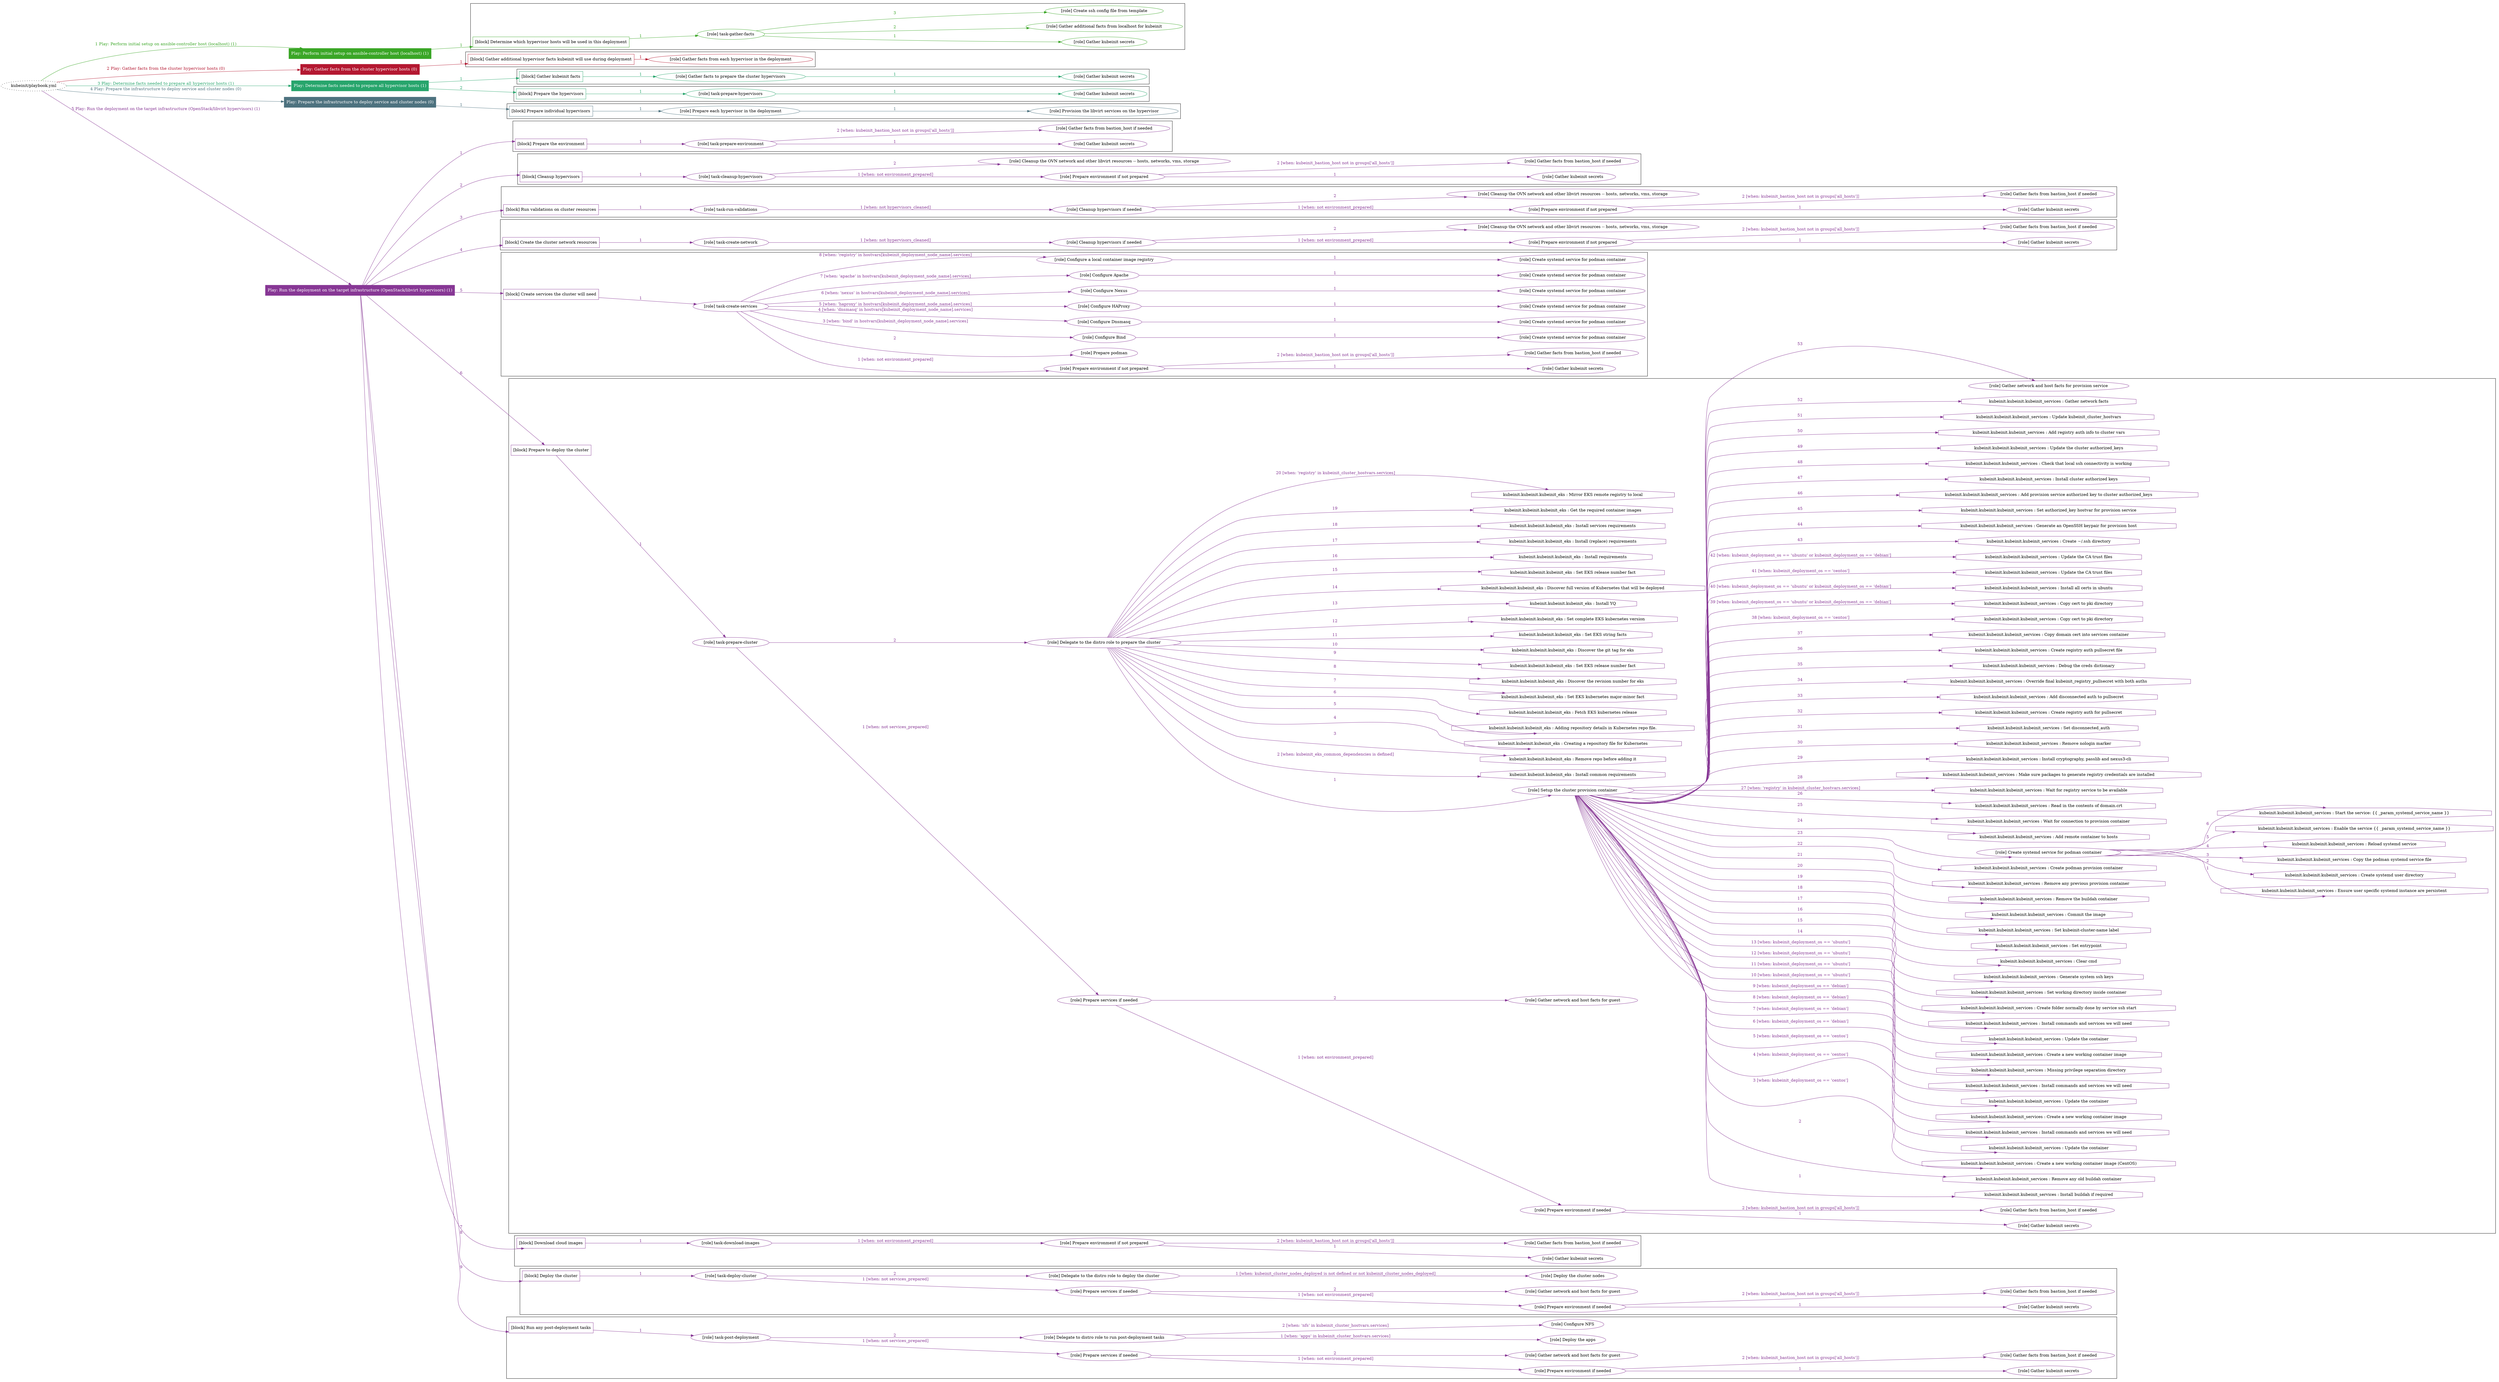 digraph {
	graph [concentrate=true ordering=in rankdir=LR ratio=fill]
	edge [esep=5 sep=10]
	"kubeinit/playbook.yml" [URL="/home/runner/work/kubeinit/kubeinit/kubeinit/playbook.yml" id=playbook_7673f275 style=dotted]
	"kubeinit/playbook.yml" -> play_ed2a1281 [label="1 Play: Perform initial setup on ansible-controller host (localhost) (1)" color="#3aa626" fontcolor="#3aa626" id=edge_play_ed2a1281 labeltooltip="1 Play: Perform initial setup on ansible-controller host (localhost) (1)" tooltip="1 Play: Perform initial setup on ansible-controller host (localhost) (1)"]
	subgraph "Play: Perform initial setup on ansible-controller host (localhost) (1)" {
		play_ed2a1281 [label="Play: Perform initial setup on ansible-controller host (localhost) (1)" URL="/home/runner/work/kubeinit/kubeinit/kubeinit/playbook.yml" color="#3aa626" fontcolor="#ffffff" id=play_ed2a1281 shape=box style=filled tooltip=localhost]
		play_ed2a1281 -> block_3058b5a7 [label=1 color="#3aa626" fontcolor="#3aa626" id=edge_block_3058b5a7 labeltooltip=1 tooltip=1]
		subgraph cluster_block_3058b5a7 {
			block_3058b5a7 [label="[block] Determine which hypervisor hosts will be used in this deployment" URL="/home/runner/work/kubeinit/kubeinit/kubeinit/playbook.yml" color="#3aa626" id=block_3058b5a7 labeltooltip="Determine which hypervisor hosts will be used in this deployment" shape=box tooltip="Determine which hypervisor hosts will be used in this deployment"]
			block_3058b5a7 -> role_2d6f83b3 [label="1 " color="#3aa626" fontcolor="#3aa626" id=edge_role_2d6f83b3 labeltooltip="1 " tooltip="1 "]
			subgraph "task-gather-facts" {
				role_2d6f83b3 [label="[role] task-gather-facts" URL="/home/runner/work/kubeinit/kubeinit/kubeinit/playbook.yml" color="#3aa626" id=role_2d6f83b3 tooltip="task-gather-facts"]
				role_2d6f83b3 -> role_806d6bd6 [label="1 " color="#3aa626" fontcolor="#3aa626" id=edge_role_806d6bd6 labeltooltip="1 " tooltip="1 "]
				subgraph "Gather kubeinit secrets" {
					role_806d6bd6 [label="[role] Gather kubeinit secrets" URL="/home/runner/.ansible/collections/ansible_collections/kubeinit/kubeinit/roles/kubeinit_prepare/tasks/build_hypervisors_group.yml" color="#3aa626" id=role_806d6bd6 tooltip="Gather kubeinit secrets"]
				}
				role_2d6f83b3 -> role_667d9f46 [label="2 " color="#3aa626" fontcolor="#3aa626" id=edge_role_667d9f46 labeltooltip="2 " tooltip="2 "]
				subgraph "Gather additional facts from localhost for kubeinit" {
					role_667d9f46 [label="[role] Gather additional facts from localhost for kubeinit" URL="/home/runner/.ansible/collections/ansible_collections/kubeinit/kubeinit/roles/kubeinit_prepare/tasks/build_hypervisors_group.yml" color="#3aa626" id=role_667d9f46 tooltip="Gather additional facts from localhost for kubeinit"]
				}
				role_2d6f83b3 -> role_fbd250fe [label="3 " color="#3aa626" fontcolor="#3aa626" id=edge_role_fbd250fe labeltooltip="3 " tooltip="3 "]
				subgraph "Create ssh config file from template" {
					role_fbd250fe [label="[role] Create ssh config file from template" URL="/home/runner/.ansible/collections/ansible_collections/kubeinit/kubeinit/roles/kubeinit_prepare/tasks/build_hypervisors_group.yml" color="#3aa626" id=role_fbd250fe tooltip="Create ssh config file from template"]
				}
			}
		}
	}
	"kubeinit/playbook.yml" -> play_0641b19a [label="2 Play: Gather facts from the cluster hypervisor hosts (0)" color="#b41831" fontcolor="#b41831" id=edge_play_0641b19a labeltooltip="2 Play: Gather facts from the cluster hypervisor hosts (0)" tooltip="2 Play: Gather facts from the cluster hypervisor hosts (0)"]
	subgraph "Play: Gather facts from the cluster hypervisor hosts (0)" {
		play_0641b19a [label="Play: Gather facts from the cluster hypervisor hosts (0)" URL="/home/runner/work/kubeinit/kubeinit/kubeinit/playbook.yml" color="#b41831" fontcolor="#ffffff" id=play_0641b19a shape=box style=filled tooltip="Play: Gather facts from the cluster hypervisor hosts (0)"]
		play_0641b19a -> block_bdb91281 [label=1 color="#b41831" fontcolor="#b41831" id=edge_block_bdb91281 labeltooltip=1 tooltip=1]
		subgraph cluster_block_bdb91281 {
			block_bdb91281 [label="[block] Gather additional hypervisor facts kubeinit will use during deployment" URL="/home/runner/work/kubeinit/kubeinit/kubeinit/playbook.yml" color="#b41831" id=block_bdb91281 labeltooltip="Gather additional hypervisor facts kubeinit will use during deployment" shape=box tooltip="Gather additional hypervisor facts kubeinit will use during deployment"]
			block_bdb91281 -> role_c1cdb612 [label="1 " color="#b41831" fontcolor="#b41831" id=edge_role_c1cdb612 labeltooltip="1 " tooltip="1 "]
			subgraph "Gather facts from each hypervisor in the deployment" {
				role_c1cdb612 [label="[role] Gather facts from each hypervisor in the deployment" URL="/home/runner/work/kubeinit/kubeinit/kubeinit/playbook.yml" color="#b41831" id=role_c1cdb612 tooltip="Gather facts from each hypervisor in the deployment"]
			}
		}
	}
	"kubeinit/playbook.yml" -> play_4f061b3a [label="3 Play: Determine facts needed to prepare all hypervisor hosts (1)" color="#27a56c" fontcolor="#27a56c" id=edge_play_4f061b3a labeltooltip="3 Play: Determine facts needed to prepare all hypervisor hosts (1)" tooltip="3 Play: Determine facts needed to prepare all hypervisor hosts (1)"]
	subgraph "Play: Determine facts needed to prepare all hypervisor hosts (1)" {
		play_4f061b3a [label="Play: Determine facts needed to prepare all hypervisor hosts (1)" URL="/home/runner/work/kubeinit/kubeinit/kubeinit/playbook.yml" color="#27a56c" fontcolor="#ffffff" id=play_4f061b3a shape=box style=filled tooltip=localhost]
		play_4f061b3a -> block_48481968 [label=1 color="#27a56c" fontcolor="#27a56c" id=edge_block_48481968 labeltooltip=1 tooltip=1]
		subgraph cluster_block_48481968 {
			block_48481968 [label="[block] Gather kubeinit facts" URL="/home/runner/work/kubeinit/kubeinit/kubeinit/playbook.yml" color="#27a56c" id=block_48481968 labeltooltip="Gather kubeinit facts" shape=box tooltip="Gather kubeinit facts"]
			block_48481968 -> role_0e936b4e [label="1 " color="#27a56c" fontcolor="#27a56c" id=edge_role_0e936b4e labeltooltip="1 " tooltip="1 "]
			subgraph "Gather facts to prepare the cluster hypervisors" {
				role_0e936b4e [label="[role] Gather facts to prepare the cluster hypervisors" URL="/home/runner/work/kubeinit/kubeinit/kubeinit/playbook.yml" color="#27a56c" id=role_0e936b4e tooltip="Gather facts to prepare the cluster hypervisors"]
				role_0e936b4e -> role_116ce339 [label="1 " color="#27a56c" fontcolor="#27a56c" id=edge_role_116ce339 labeltooltip="1 " tooltip="1 "]
				subgraph "Gather kubeinit secrets" {
					role_116ce339 [label="[role] Gather kubeinit secrets" URL="/home/runner/.ansible/collections/ansible_collections/kubeinit/kubeinit/roles/kubeinit_prepare/tasks/gather_kubeinit_facts.yml" color="#27a56c" id=role_116ce339 tooltip="Gather kubeinit secrets"]
				}
			}
		}
		play_4f061b3a -> block_7c14512f [label=2 color="#27a56c" fontcolor="#27a56c" id=edge_block_7c14512f labeltooltip=2 tooltip=2]
		subgraph cluster_block_7c14512f {
			block_7c14512f [label="[block] Prepare the hypervisors" URL="/home/runner/work/kubeinit/kubeinit/kubeinit/playbook.yml" color="#27a56c" id=block_7c14512f labeltooltip="Prepare the hypervisors" shape=box tooltip="Prepare the hypervisors"]
			block_7c14512f -> role_3b20e064 [label="1 " color="#27a56c" fontcolor="#27a56c" id=edge_role_3b20e064 labeltooltip="1 " tooltip="1 "]
			subgraph "task-prepare-hypervisors" {
				role_3b20e064 [label="[role] task-prepare-hypervisors" URL="/home/runner/work/kubeinit/kubeinit/kubeinit/playbook.yml" color="#27a56c" id=role_3b20e064 tooltip="task-prepare-hypervisors"]
				role_3b20e064 -> role_e670e404 [label="1 " color="#27a56c" fontcolor="#27a56c" id=edge_role_e670e404 labeltooltip="1 " tooltip="1 "]
				subgraph "Gather kubeinit secrets" {
					role_e670e404 [label="[role] Gather kubeinit secrets" URL="/home/runner/.ansible/collections/ansible_collections/kubeinit/kubeinit/roles/kubeinit_prepare/tasks/gather_kubeinit_facts.yml" color="#27a56c" id=role_e670e404 tooltip="Gather kubeinit secrets"]
				}
			}
		}
	}
	"kubeinit/playbook.yml" -> play_45112c9e [label="4 Play: Prepare the infrastructure to deploy service and cluster nodes (0)" color="#4d727f" fontcolor="#4d727f" id=edge_play_45112c9e labeltooltip="4 Play: Prepare the infrastructure to deploy service and cluster nodes (0)" tooltip="4 Play: Prepare the infrastructure to deploy service and cluster nodes (0)"]
	subgraph "Play: Prepare the infrastructure to deploy service and cluster nodes (0)" {
		play_45112c9e [label="Play: Prepare the infrastructure to deploy service and cluster nodes (0)" URL="/home/runner/work/kubeinit/kubeinit/kubeinit/playbook.yml" color="#4d727f" fontcolor="#ffffff" id=play_45112c9e shape=box style=filled tooltip="Play: Prepare the infrastructure to deploy service and cluster nodes (0)"]
		play_45112c9e -> block_2c3fea88 [label=1 color="#4d727f" fontcolor="#4d727f" id=edge_block_2c3fea88 labeltooltip=1 tooltip=1]
		subgraph cluster_block_2c3fea88 {
			block_2c3fea88 [label="[block] Prepare individual hypervisors" URL="/home/runner/work/kubeinit/kubeinit/kubeinit/playbook.yml" color="#4d727f" id=block_2c3fea88 labeltooltip="Prepare individual hypervisors" shape=box tooltip="Prepare individual hypervisors"]
			block_2c3fea88 -> role_15ac57fe [label="1 " color="#4d727f" fontcolor="#4d727f" id=edge_role_15ac57fe labeltooltip="1 " tooltip="1 "]
			subgraph "Prepare each hypervisor in the deployment" {
				role_15ac57fe [label="[role] Prepare each hypervisor in the deployment" URL="/home/runner/work/kubeinit/kubeinit/kubeinit/playbook.yml" color="#4d727f" id=role_15ac57fe tooltip="Prepare each hypervisor in the deployment"]
				role_15ac57fe -> role_4adef191 [label="1 " color="#4d727f" fontcolor="#4d727f" id=edge_role_4adef191 labeltooltip="1 " tooltip="1 "]
				subgraph "Provision the libvirt services on the hypervisor" {
					role_4adef191 [label="[role] Provision the libvirt services on the hypervisor" URL="/home/runner/.ansible/collections/ansible_collections/kubeinit/kubeinit/roles/kubeinit_prepare/tasks/prepare_hypervisor.yml" color="#4d727f" id=role_4adef191 tooltip="Provision the libvirt services on the hypervisor"]
				}
			}
		}
	}
	"kubeinit/playbook.yml" -> play_22c2b2d0 [label="5 Play: Run the deployment on the target infrastructure (OpenStack/libvirt hypervisors) (1)" color="#873795" fontcolor="#873795" id=edge_play_22c2b2d0 labeltooltip="5 Play: Run the deployment on the target infrastructure (OpenStack/libvirt hypervisors) (1)" tooltip="5 Play: Run the deployment on the target infrastructure (OpenStack/libvirt hypervisors) (1)"]
	subgraph "Play: Run the deployment on the target infrastructure (OpenStack/libvirt hypervisors) (1)" {
		play_22c2b2d0 [label="Play: Run the deployment on the target infrastructure (OpenStack/libvirt hypervisors) (1)" URL="/home/runner/work/kubeinit/kubeinit/kubeinit/playbook.yml" color="#873795" fontcolor="#ffffff" id=play_22c2b2d0 shape=box style=filled tooltip=localhost]
		play_22c2b2d0 -> block_1737b167 [label=1 color="#873795" fontcolor="#873795" id=edge_block_1737b167 labeltooltip=1 tooltip=1]
		subgraph cluster_block_1737b167 {
			block_1737b167 [label="[block] Prepare the environment" URL="/home/runner/work/kubeinit/kubeinit/kubeinit/playbook.yml" color="#873795" id=block_1737b167 labeltooltip="Prepare the environment" shape=box tooltip="Prepare the environment"]
			block_1737b167 -> role_36c4ec3e [label="1 " color="#873795" fontcolor="#873795" id=edge_role_36c4ec3e labeltooltip="1 " tooltip="1 "]
			subgraph "task-prepare-environment" {
				role_36c4ec3e [label="[role] task-prepare-environment" URL="/home/runner/work/kubeinit/kubeinit/kubeinit/playbook.yml" color="#873795" id=role_36c4ec3e tooltip="task-prepare-environment"]
				role_36c4ec3e -> role_ad232ab9 [label="1 " color="#873795" fontcolor="#873795" id=edge_role_ad232ab9 labeltooltip="1 " tooltip="1 "]
				subgraph "Gather kubeinit secrets" {
					role_ad232ab9 [label="[role] Gather kubeinit secrets" URL="/home/runner/.ansible/collections/ansible_collections/kubeinit/kubeinit/roles/kubeinit_prepare/tasks/gather_kubeinit_facts.yml" color="#873795" id=role_ad232ab9 tooltip="Gather kubeinit secrets"]
				}
				role_36c4ec3e -> role_fdaa225c [label="2 [when: kubeinit_bastion_host not in groups['all_hosts']]" color="#873795" fontcolor="#873795" id=edge_role_fdaa225c labeltooltip="2 [when: kubeinit_bastion_host not in groups['all_hosts']]" tooltip="2 [when: kubeinit_bastion_host not in groups['all_hosts']]"]
				subgraph "Gather facts from bastion_host if needed" {
					role_fdaa225c [label="[role] Gather facts from bastion_host if needed" URL="/home/runner/.ansible/collections/ansible_collections/kubeinit/kubeinit/roles/kubeinit_prepare/tasks/main.yml" color="#873795" id=role_fdaa225c tooltip="Gather facts from bastion_host if needed"]
				}
			}
		}
		play_22c2b2d0 -> block_a087b3da [label=2 color="#873795" fontcolor="#873795" id=edge_block_a087b3da labeltooltip=2 tooltip=2]
		subgraph cluster_block_a087b3da {
			block_a087b3da [label="[block] Cleanup hypervisors" URL="/home/runner/work/kubeinit/kubeinit/kubeinit/playbook.yml" color="#873795" id=block_a087b3da labeltooltip="Cleanup hypervisors" shape=box tooltip="Cleanup hypervisors"]
			block_a087b3da -> role_18d8ae68 [label="1 " color="#873795" fontcolor="#873795" id=edge_role_18d8ae68 labeltooltip="1 " tooltip="1 "]
			subgraph "task-cleanup-hypervisors" {
				role_18d8ae68 [label="[role] task-cleanup-hypervisors" URL="/home/runner/work/kubeinit/kubeinit/kubeinit/playbook.yml" color="#873795" id=role_18d8ae68 tooltip="task-cleanup-hypervisors"]
				role_18d8ae68 -> role_5ee79fbc [label="1 [when: not environment_prepared]" color="#873795" fontcolor="#873795" id=edge_role_5ee79fbc labeltooltip="1 [when: not environment_prepared]" tooltip="1 [when: not environment_prepared]"]
				subgraph "Prepare environment if not prepared" {
					role_5ee79fbc [label="[role] Prepare environment if not prepared" URL="/home/runner/.ansible/collections/ansible_collections/kubeinit/kubeinit/roles/kubeinit_libvirt/tasks/cleanup_hypervisors.yml" color="#873795" id=role_5ee79fbc tooltip="Prepare environment if not prepared"]
					role_5ee79fbc -> role_acb63f1b [label="1 " color="#873795" fontcolor="#873795" id=edge_role_acb63f1b labeltooltip="1 " tooltip="1 "]
					subgraph "Gather kubeinit secrets" {
						role_acb63f1b [label="[role] Gather kubeinit secrets" URL="/home/runner/.ansible/collections/ansible_collections/kubeinit/kubeinit/roles/kubeinit_prepare/tasks/gather_kubeinit_facts.yml" color="#873795" id=role_acb63f1b tooltip="Gather kubeinit secrets"]
					}
					role_5ee79fbc -> role_86bc4b6d [label="2 [when: kubeinit_bastion_host not in groups['all_hosts']]" color="#873795" fontcolor="#873795" id=edge_role_86bc4b6d labeltooltip="2 [when: kubeinit_bastion_host not in groups['all_hosts']]" tooltip="2 [when: kubeinit_bastion_host not in groups['all_hosts']]"]
					subgraph "Gather facts from bastion_host if needed" {
						role_86bc4b6d [label="[role] Gather facts from bastion_host if needed" URL="/home/runner/.ansible/collections/ansible_collections/kubeinit/kubeinit/roles/kubeinit_prepare/tasks/main.yml" color="#873795" id=role_86bc4b6d tooltip="Gather facts from bastion_host if needed"]
					}
				}
				role_18d8ae68 -> role_c525d28a [label="2 " color="#873795" fontcolor="#873795" id=edge_role_c525d28a labeltooltip="2 " tooltip="2 "]
				subgraph "Cleanup the OVN network and other libvirt resources -- hosts, networks, vms, storage" {
					role_c525d28a [label="[role] Cleanup the OVN network and other libvirt resources -- hosts, networks, vms, storage" URL="/home/runner/.ansible/collections/ansible_collections/kubeinit/kubeinit/roles/kubeinit_libvirt/tasks/cleanup_hypervisors.yml" color="#873795" id=role_c525d28a tooltip="Cleanup the OVN network and other libvirt resources -- hosts, networks, vms, storage"]
				}
			}
		}
		play_22c2b2d0 -> block_350a9638 [label=3 color="#873795" fontcolor="#873795" id=edge_block_350a9638 labeltooltip=3 tooltip=3]
		subgraph cluster_block_350a9638 {
			block_350a9638 [label="[block] Run validations on cluster resources" URL="/home/runner/work/kubeinit/kubeinit/kubeinit/playbook.yml" color="#873795" id=block_350a9638 labeltooltip="Run validations on cluster resources" shape=box tooltip="Run validations on cluster resources"]
			block_350a9638 -> role_b9de95b6 [label="1 " color="#873795" fontcolor="#873795" id=edge_role_b9de95b6 labeltooltip="1 " tooltip="1 "]
			subgraph "task-run-validations" {
				role_b9de95b6 [label="[role] task-run-validations" URL="/home/runner/work/kubeinit/kubeinit/kubeinit/playbook.yml" color="#873795" id=role_b9de95b6 tooltip="task-run-validations"]
				role_b9de95b6 -> role_0456b348 [label="1 [when: not hypervisors_cleaned]" color="#873795" fontcolor="#873795" id=edge_role_0456b348 labeltooltip="1 [when: not hypervisors_cleaned]" tooltip="1 [when: not hypervisors_cleaned]"]
				subgraph "Cleanup hypervisors if needed" {
					role_0456b348 [label="[role] Cleanup hypervisors if needed" URL="/home/runner/.ansible/collections/ansible_collections/kubeinit/kubeinit/roles/kubeinit_validations/tasks/main.yml" color="#873795" id=role_0456b348 tooltip="Cleanup hypervisors if needed"]
					role_0456b348 -> role_d382e973 [label="1 [when: not environment_prepared]" color="#873795" fontcolor="#873795" id=edge_role_d382e973 labeltooltip="1 [when: not environment_prepared]" tooltip="1 [when: not environment_prepared]"]
					subgraph "Prepare environment if not prepared" {
						role_d382e973 [label="[role] Prepare environment if not prepared" URL="/home/runner/.ansible/collections/ansible_collections/kubeinit/kubeinit/roles/kubeinit_libvirt/tasks/cleanup_hypervisors.yml" color="#873795" id=role_d382e973 tooltip="Prepare environment if not prepared"]
						role_d382e973 -> role_f8d0f265 [label="1 " color="#873795" fontcolor="#873795" id=edge_role_f8d0f265 labeltooltip="1 " tooltip="1 "]
						subgraph "Gather kubeinit secrets" {
							role_f8d0f265 [label="[role] Gather kubeinit secrets" URL="/home/runner/.ansible/collections/ansible_collections/kubeinit/kubeinit/roles/kubeinit_prepare/tasks/gather_kubeinit_facts.yml" color="#873795" id=role_f8d0f265 tooltip="Gather kubeinit secrets"]
						}
						role_d382e973 -> role_cdcfcbe5 [label="2 [when: kubeinit_bastion_host not in groups['all_hosts']]" color="#873795" fontcolor="#873795" id=edge_role_cdcfcbe5 labeltooltip="2 [when: kubeinit_bastion_host not in groups['all_hosts']]" tooltip="2 [when: kubeinit_bastion_host not in groups['all_hosts']]"]
						subgraph "Gather facts from bastion_host if needed" {
							role_cdcfcbe5 [label="[role] Gather facts from bastion_host if needed" URL="/home/runner/.ansible/collections/ansible_collections/kubeinit/kubeinit/roles/kubeinit_prepare/tasks/main.yml" color="#873795" id=role_cdcfcbe5 tooltip="Gather facts from bastion_host if needed"]
						}
					}
					role_0456b348 -> role_c3e61bdf [label="2 " color="#873795" fontcolor="#873795" id=edge_role_c3e61bdf labeltooltip="2 " tooltip="2 "]
					subgraph "Cleanup the OVN network and other libvirt resources -- hosts, networks, vms, storage" {
						role_c3e61bdf [label="[role] Cleanup the OVN network and other libvirt resources -- hosts, networks, vms, storage" URL="/home/runner/.ansible/collections/ansible_collections/kubeinit/kubeinit/roles/kubeinit_libvirt/tasks/cleanup_hypervisors.yml" color="#873795" id=role_c3e61bdf tooltip="Cleanup the OVN network and other libvirt resources -- hosts, networks, vms, storage"]
					}
				}
			}
		}
		play_22c2b2d0 -> block_a8333bff [label=4 color="#873795" fontcolor="#873795" id=edge_block_a8333bff labeltooltip=4 tooltip=4]
		subgraph cluster_block_a8333bff {
			block_a8333bff [label="[block] Create the cluster network resources" URL="/home/runner/work/kubeinit/kubeinit/kubeinit/playbook.yml" color="#873795" id=block_a8333bff labeltooltip="Create the cluster network resources" shape=box tooltip="Create the cluster network resources"]
			block_a8333bff -> role_fb5724cd [label="1 " color="#873795" fontcolor="#873795" id=edge_role_fb5724cd labeltooltip="1 " tooltip="1 "]
			subgraph "task-create-network" {
				role_fb5724cd [label="[role] task-create-network" URL="/home/runner/work/kubeinit/kubeinit/kubeinit/playbook.yml" color="#873795" id=role_fb5724cd tooltip="task-create-network"]
				role_fb5724cd -> role_be81565c [label="1 [when: not hypervisors_cleaned]" color="#873795" fontcolor="#873795" id=edge_role_be81565c labeltooltip="1 [when: not hypervisors_cleaned]" tooltip="1 [when: not hypervisors_cleaned]"]
				subgraph "Cleanup hypervisors if needed" {
					role_be81565c [label="[role] Cleanup hypervisors if needed" URL="/home/runner/.ansible/collections/ansible_collections/kubeinit/kubeinit/roles/kubeinit_libvirt/tasks/create_network.yml" color="#873795" id=role_be81565c tooltip="Cleanup hypervisors if needed"]
					role_be81565c -> role_96f82ad6 [label="1 [when: not environment_prepared]" color="#873795" fontcolor="#873795" id=edge_role_96f82ad6 labeltooltip="1 [when: not environment_prepared]" tooltip="1 [when: not environment_prepared]"]
					subgraph "Prepare environment if not prepared" {
						role_96f82ad6 [label="[role] Prepare environment if not prepared" URL="/home/runner/.ansible/collections/ansible_collections/kubeinit/kubeinit/roles/kubeinit_libvirt/tasks/cleanup_hypervisors.yml" color="#873795" id=role_96f82ad6 tooltip="Prepare environment if not prepared"]
						role_96f82ad6 -> role_37a542fe [label="1 " color="#873795" fontcolor="#873795" id=edge_role_37a542fe labeltooltip="1 " tooltip="1 "]
						subgraph "Gather kubeinit secrets" {
							role_37a542fe [label="[role] Gather kubeinit secrets" URL="/home/runner/.ansible/collections/ansible_collections/kubeinit/kubeinit/roles/kubeinit_prepare/tasks/gather_kubeinit_facts.yml" color="#873795" id=role_37a542fe tooltip="Gather kubeinit secrets"]
						}
						role_96f82ad6 -> role_3eb55344 [label="2 [when: kubeinit_bastion_host not in groups['all_hosts']]" color="#873795" fontcolor="#873795" id=edge_role_3eb55344 labeltooltip="2 [when: kubeinit_bastion_host not in groups['all_hosts']]" tooltip="2 [when: kubeinit_bastion_host not in groups['all_hosts']]"]
						subgraph "Gather facts from bastion_host if needed" {
							role_3eb55344 [label="[role] Gather facts from bastion_host if needed" URL="/home/runner/.ansible/collections/ansible_collections/kubeinit/kubeinit/roles/kubeinit_prepare/tasks/main.yml" color="#873795" id=role_3eb55344 tooltip="Gather facts from bastion_host if needed"]
						}
					}
					role_be81565c -> role_557fcf3c [label="2 " color="#873795" fontcolor="#873795" id=edge_role_557fcf3c labeltooltip="2 " tooltip="2 "]
					subgraph "Cleanup the OVN network and other libvirt resources -- hosts, networks, vms, storage" {
						role_557fcf3c [label="[role] Cleanup the OVN network and other libvirt resources -- hosts, networks, vms, storage" URL="/home/runner/.ansible/collections/ansible_collections/kubeinit/kubeinit/roles/kubeinit_libvirt/tasks/cleanup_hypervisors.yml" color="#873795" id=role_557fcf3c tooltip="Cleanup the OVN network and other libvirt resources -- hosts, networks, vms, storage"]
					}
				}
			}
		}
		play_22c2b2d0 -> block_e6d6d447 [label=5 color="#873795" fontcolor="#873795" id=edge_block_e6d6d447 labeltooltip=5 tooltip=5]
		subgraph cluster_block_e6d6d447 {
			block_e6d6d447 [label="[block] Create services the cluster will need" URL="/home/runner/work/kubeinit/kubeinit/kubeinit/playbook.yml" color="#873795" id=block_e6d6d447 labeltooltip="Create services the cluster will need" shape=box tooltip="Create services the cluster will need"]
			block_e6d6d447 -> role_06a54d26 [label="1 " color="#873795" fontcolor="#873795" id=edge_role_06a54d26 labeltooltip="1 " tooltip="1 "]
			subgraph "task-create-services" {
				role_06a54d26 [label="[role] task-create-services" URL="/home/runner/work/kubeinit/kubeinit/kubeinit/playbook.yml" color="#873795" id=role_06a54d26 tooltip="task-create-services"]
				role_06a54d26 -> role_aeef665c [label="1 [when: not environment_prepared]" color="#873795" fontcolor="#873795" id=edge_role_aeef665c labeltooltip="1 [when: not environment_prepared]" tooltip="1 [when: not environment_prepared]"]
				subgraph "Prepare environment if not prepared" {
					role_aeef665c [label="[role] Prepare environment if not prepared" URL="/home/runner/.ansible/collections/ansible_collections/kubeinit/kubeinit/roles/kubeinit_services/tasks/main.yml" color="#873795" id=role_aeef665c tooltip="Prepare environment if not prepared"]
					role_aeef665c -> role_2ea9acb0 [label="1 " color="#873795" fontcolor="#873795" id=edge_role_2ea9acb0 labeltooltip="1 " tooltip="1 "]
					subgraph "Gather kubeinit secrets" {
						role_2ea9acb0 [label="[role] Gather kubeinit secrets" URL="/home/runner/.ansible/collections/ansible_collections/kubeinit/kubeinit/roles/kubeinit_prepare/tasks/gather_kubeinit_facts.yml" color="#873795" id=role_2ea9acb0 tooltip="Gather kubeinit secrets"]
					}
					role_aeef665c -> role_54654354 [label="2 [when: kubeinit_bastion_host not in groups['all_hosts']]" color="#873795" fontcolor="#873795" id=edge_role_54654354 labeltooltip="2 [when: kubeinit_bastion_host not in groups['all_hosts']]" tooltip="2 [when: kubeinit_bastion_host not in groups['all_hosts']]"]
					subgraph "Gather facts from bastion_host if needed" {
						role_54654354 [label="[role] Gather facts from bastion_host if needed" URL="/home/runner/.ansible/collections/ansible_collections/kubeinit/kubeinit/roles/kubeinit_prepare/tasks/main.yml" color="#873795" id=role_54654354 tooltip="Gather facts from bastion_host if needed"]
					}
				}
				role_06a54d26 -> role_a9dde74f [label="2 " color="#873795" fontcolor="#873795" id=edge_role_a9dde74f labeltooltip="2 " tooltip="2 "]
				subgraph "Prepare podman" {
					role_a9dde74f [label="[role] Prepare podman" URL="/home/runner/.ansible/collections/ansible_collections/kubeinit/kubeinit/roles/kubeinit_services/tasks/00_create_service_pod.yml" color="#873795" id=role_a9dde74f tooltip="Prepare podman"]
				}
				role_06a54d26 -> role_daac6deb [label="3 [when: 'bind' in hostvars[kubeinit_deployment_node_name].services]" color="#873795" fontcolor="#873795" id=edge_role_daac6deb labeltooltip="3 [when: 'bind' in hostvars[kubeinit_deployment_node_name].services]" tooltip="3 [when: 'bind' in hostvars[kubeinit_deployment_node_name].services]"]
				subgraph "Configure Bind" {
					role_daac6deb [label="[role] Configure Bind" URL="/home/runner/.ansible/collections/ansible_collections/kubeinit/kubeinit/roles/kubeinit_services/tasks/start_services_containers.yml" color="#873795" id=role_daac6deb tooltip="Configure Bind"]
					role_daac6deb -> role_8daea6b2 [label="1 " color="#873795" fontcolor="#873795" id=edge_role_8daea6b2 labeltooltip="1 " tooltip="1 "]
					subgraph "Create systemd service for podman container" {
						role_8daea6b2 [label="[role] Create systemd service for podman container" URL="/home/runner/.ansible/collections/ansible_collections/kubeinit/kubeinit/roles/kubeinit_bind/tasks/main.yml" color="#873795" id=role_8daea6b2 tooltip="Create systemd service for podman container"]
					}
				}
				role_06a54d26 -> role_e2e52862 [label="4 [when: 'dnsmasq' in hostvars[kubeinit_deployment_node_name].services]" color="#873795" fontcolor="#873795" id=edge_role_e2e52862 labeltooltip="4 [when: 'dnsmasq' in hostvars[kubeinit_deployment_node_name].services]" tooltip="4 [when: 'dnsmasq' in hostvars[kubeinit_deployment_node_name].services]"]
				subgraph "Configure Dnsmasq" {
					role_e2e52862 [label="[role] Configure Dnsmasq" URL="/home/runner/.ansible/collections/ansible_collections/kubeinit/kubeinit/roles/kubeinit_services/tasks/start_services_containers.yml" color="#873795" id=role_e2e52862 tooltip="Configure Dnsmasq"]
					role_e2e52862 -> role_4b47a879 [label="1 " color="#873795" fontcolor="#873795" id=edge_role_4b47a879 labeltooltip="1 " tooltip="1 "]
					subgraph "Create systemd service for podman container" {
						role_4b47a879 [label="[role] Create systemd service for podman container" URL="/home/runner/.ansible/collections/ansible_collections/kubeinit/kubeinit/roles/kubeinit_dnsmasq/tasks/main.yml" color="#873795" id=role_4b47a879 tooltip="Create systemd service for podman container"]
					}
				}
				role_06a54d26 -> role_1c1a9e96 [label="5 [when: 'haproxy' in hostvars[kubeinit_deployment_node_name].services]" color="#873795" fontcolor="#873795" id=edge_role_1c1a9e96 labeltooltip="5 [when: 'haproxy' in hostvars[kubeinit_deployment_node_name].services]" tooltip="5 [when: 'haproxy' in hostvars[kubeinit_deployment_node_name].services]"]
				subgraph "Configure HAProxy" {
					role_1c1a9e96 [label="[role] Configure HAProxy" URL="/home/runner/.ansible/collections/ansible_collections/kubeinit/kubeinit/roles/kubeinit_services/tasks/start_services_containers.yml" color="#873795" id=role_1c1a9e96 tooltip="Configure HAProxy"]
					role_1c1a9e96 -> role_54b4728e [label="1 " color="#873795" fontcolor="#873795" id=edge_role_54b4728e labeltooltip="1 " tooltip="1 "]
					subgraph "Create systemd service for podman container" {
						role_54b4728e [label="[role] Create systemd service for podman container" URL="/home/runner/.ansible/collections/ansible_collections/kubeinit/kubeinit/roles/kubeinit_haproxy/tasks/main.yml" color="#873795" id=role_54b4728e tooltip="Create systemd service for podman container"]
					}
				}
				role_06a54d26 -> role_e20b114e [label="6 [when: 'nexus' in hostvars[kubeinit_deployment_node_name].services]" color="#873795" fontcolor="#873795" id=edge_role_e20b114e labeltooltip="6 [when: 'nexus' in hostvars[kubeinit_deployment_node_name].services]" tooltip="6 [when: 'nexus' in hostvars[kubeinit_deployment_node_name].services]"]
				subgraph "Configure Nexus" {
					role_e20b114e [label="[role] Configure Nexus" URL="/home/runner/.ansible/collections/ansible_collections/kubeinit/kubeinit/roles/kubeinit_services/tasks/start_services_containers.yml" color="#873795" id=role_e20b114e tooltip="Configure Nexus"]
					role_e20b114e -> role_b004f12e [label="1 " color="#873795" fontcolor="#873795" id=edge_role_b004f12e labeltooltip="1 " tooltip="1 "]
					subgraph "Create systemd service for podman container" {
						role_b004f12e [label="[role] Create systemd service for podman container" URL="/home/runner/.ansible/collections/ansible_collections/kubeinit/kubeinit/roles/kubeinit_nexus/tasks/main.yml" color="#873795" id=role_b004f12e tooltip="Create systemd service for podman container"]
					}
				}
				role_06a54d26 -> role_d41f0974 [label="7 [when: 'apache' in hostvars[kubeinit_deployment_node_name].services]" color="#873795" fontcolor="#873795" id=edge_role_d41f0974 labeltooltip="7 [when: 'apache' in hostvars[kubeinit_deployment_node_name].services]" tooltip="7 [when: 'apache' in hostvars[kubeinit_deployment_node_name].services]"]
				subgraph "Configure Apache" {
					role_d41f0974 [label="[role] Configure Apache" URL="/home/runner/.ansible/collections/ansible_collections/kubeinit/kubeinit/roles/kubeinit_services/tasks/start_services_containers.yml" color="#873795" id=role_d41f0974 tooltip="Configure Apache"]
					role_d41f0974 -> role_ee19398c [label="1 " color="#873795" fontcolor="#873795" id=edge_role_ee19398c labeltooltip="1 " tooltip="1 "]
					subgraph "Create systemd service for podman container" {
						role_ee19398c [label="[role] Create systemd service for podman container" URL="/home/runner/.ansible/collections/ansible_collections/kubeinit/kubeinit/roles/kubeinit_apache/tasks/main.yml" color="#873795" id=role_ee19398c tooltip="Create systemd service for podman container"]
					}
				}
				role_06a54d26 -> role_6fbf261a [label="8 [when: 'registry' in hostvars[kubeinit_deployment_node_name].services]" color="#873795" fontcolor="#873795" id=edge_role_6fbf261a labeltooltip="8 [when: 'registry' in hostvars[kubeinit_deployment_node_name].services]" tooltip="8 [when: 'registry' in hostvars[kubeinit_deployment_node_name].services]"]
				subgraph "Configure a local container image registry" {
					role_6fbf261a [label="[role] Configure a local container image registry" URL="/home/runner/.ansible/collections/ansible_collections/kubeinit/kubeinit/roles/kubeinit_services/tasks/start_services_containers.yml" color="#873795" id=role_6fbf261a tooltip="Configure a local container image registry"]
					role_6fbf261a -> role_d1686766 [label="1 " color="#873795" fontcolor="#873795" id=edge_role_d1686766 labeltooltip="1 " tooltip="1 "]
					subgraph "Create systemd service for podman container" {
						role_d1686766 [label="[role] Create systemd service for podman container" URL="/home/runner/.ansible/collections/ansible_collections/kubeinit/kubeinit/roles/kubeinit_registry/tasks/main.yml" color="#873795" id=role_d1686766 tooltip="Create systemd service for podman container"]
					}
				}
			}
		}
		play_22c2b2d0 -> block_ec82f659 [label=6 color="#873795" fontcolor="#873795" id=edge_block_ec82f659 labeltooltip=6 tooltip=6]
		subgraph cluster_block_ec82f659 {
			block_ec82f659 [label="[block] Prepare to deploy the cluster" URL="/home/runner/work/kubeinit/kubeinit/kubeinit/playbook.yml" color="#873795" id=block_ec82f659 labeltooltip="Prepare to deploy the cluster" shape=box tooltip="Prepare to deploy the cluster"]
			block_ec82f659 -> role_cc1009d1 [label="1 " color="#873795" fontcolor="#873795" id=edge_role_cc1009d1 labeltooltip="1 " tooltip="1 "]
			subgraph "task-prepare-cluster" {
				role_cc1009d1 [label="[role] task-prepare-cluster" URL="/home/runner/work/kubeinit/kubeinit/kubeinit/playbook.yml" color="#873795" id=role_cc1009d1 tooltip="task-prepare-cluster"]
				role_cc1009d1 -> role_f37b507e [label="1 [when: not services_prepared]" color="#873795" fontcolor="#873795" id=edge_role_f37b507e labeltooltip="1 [when: not services_prepared]" tooltip="1 [when: not services_prepared]"]
				subgraph "Prepare services if needed" {
					role_f37b507e [label="[role] Prepare services if needed" URL="/home/runner/.ansible/collections/ansible_collections/kubeinit/kubeinit/roles/kubeinit_prepare/tasks/prepare_cluster.yml" color="#873795" id=role_f37b507e tooltip="Prepare services if needed"]
					role_f37b507e -> role_51827c03 [label="1 [when: not environment_prepared]" color="#873795" fontcolor="#873795" id=edge_role_51827c03 labeltooltip="1 [when: not environment_prepared]" tooltip="1 [when: not environment_prepared]"]
					subgraph "Prepare environment if needed" {
						role_51827c03 [label="[role] Prepare environment if needed" URL="/home/runner/.ansible/collections/ansible_collections/kubeinit/kubeinit/roles/kubeinit_services/tasks/prepare_services.yml" color="#873795" id=role_51827c03 tooltip="Prepare environment if needed"]
						role_51827c03 -> role_cb1fa720 [label="1 " color="#873795" fontcolor="#873795" id=edge_role_cb1fa720 labeltooltip="1 " tooltip="1 "]
						subgraph "Gather kubeinit secrets" {
							role_cb1fa720 [label="[role] Gather kubeinit secrets" URL="/home/runner/.ansible/collections/ansible_collections/kubeinit/kubeinit/roles/kubeinit_prepare/tasks/gather_kubeinit_facts.yml" color="#873795" id=role_cb1fa720 tooltip="Gather kubeinit secrets"]
						}
						role_51827c03 -> role_38d153c5 [label="2 [when: kubeinit_bastion_host not in groups['all_hosts']]" color="#873795" fontcolor="#873795" id=edge_role_38d153c5 labeltooltip="2 [when: kubeinit_bastion_host not in groups['all_hosts']]" tooltip="2 [when: kubeinit_bastion_host not in groups['all_hosts']]"]
						subgraph "Gather facts from bastion_host if needed" {
							role_38d153c5 [label="[role] Gather facts from bastion_host if needed" URL="/home/runner/.ansible/collections/ansible_collections/kubeinit/kubeinit/roles/kubeinit_prepare/tasks/main.yml" color="#873795" id=role_38d153c5 tooltip="Gather facts from bastion_host if needed"]
						}
					}
					role_f37b507e -> role_a5a717ae [label="2 " color="#873795" fontcolor="#873795" id=edge_role_a5a717ae labeltooltip="2 " tooltip="2 "]
					subgraph "Gather network and host facts for guest" {
						role_a5a717ae [label="[role] Gather network and host facts for guest" URL="/home/runner/.ansible/collections/ansible_collections/kubeinit/kubeinit/roles/kubeinit_services/tasks/prepare_services.yml" color="#873795" id=role_a5a717ae tooltip="Gather network and host facts for guest"]
					}
				}
				role_cc1009d1 -> role_29e982d8 [label="2 " color="#873795" fontcolor="#873795" id=edge_role_29e982d8 labeltooltip="2 " tooltip="2 "]
				subgraph "Delegate to the distro role to prepare the cluster" {
					role_29e982d8 [label="[role] Delegate to the distro role to prepare the cluster" URL="/home/runner/.ansible/collections/ansible_collections/kubeinit/kubeinit/roles/kubeinit_prepare/tasks/prepare_cluster.yml" color="#873795" id=role_29e982d8 tooltip="Delegate to the distro role to prepare the cluster"]
					role_29e982d8 -> role_94796576 [label="1 " color="#873795" fontcolor="#873795" id=edge_role_94796576 labeltooltip="1 " tooltip="1 "]
					subgraph "Setup the cluster provision container" {
						role_94796576 [label="[role] Setup the cluster provision container" URL="/home/runner/.ansible/collections/ansible_collections/kubeinit/kubeinit/roles/kubeinit_eks/tasks/prepare_cluster.yml" color="#873795" id=role_94796576 tooltip="Setup the cluster provision container"]
						task_be85b9f1 [label="kubeinit.kubeinit.kubeinit_services : Install buildah if required" URL="/home/runner/.ansible/collections/ansible_collections/kubeinit/kubeinit/roles/kubeinit_services/tasks/create_provision_container.yml" color="#873795" id=task_be85b9f1 shape=octagon tooltip="kubeinit.kubeinit.kubeinit_services : Install buildah if required"]
						role_94796576 -> task_be85b9f1 [label="1 " color="#873795" fontcolor="#873795" id=edge_task_be85b9f1 labeltooltip="1 " tooltip="1 "]
						task_37f48ae9 [label="kubeinit.kubeinit.kubeinit_services : Remove any old buildah container" URL="/home/runner/.ansible/collections/ansible_collections/kubeinit/kubeinit/roles/kubeinit_services/tasks/create_provision_container.yml" color="#873795" id=task_37f48ae9 shape=octagon tooltip="kubeinit.kubeinit.kubeinit_services : Remove any old buildah container"]
						role_94796576 -> task_37f48ae9 [label="2 " color="#873795" fontcolor="#873795" id=edge_task_37f48ae9 labeltooltip="2 " tooltip="2 "]
						task_1f308ab9 [label="kubeinit.kubeinit.kubeinit_services : Create a new working container image (CentOS)" URL="/home/runner/.ansible/collections/ansible_collections/kubeinit/kubeinit/roles/kubeinit_services/tasks/create_provision_container.yml" color="#873795" id=task_1f308ab9 shape=octagon tooltip="kubeinit.kubeinit.kubeinit_services : Create a new working container image (CentOS)"]
						role_94796576 -> task_1f308ab9 [label="3 [when: kubeinit_deployment_os == 'centos']" color="#873795" fontcolor="#873795" id=edge_task_1f308ab9 labeltooltip="3 [when: kubeinit_deployment_os == 'centos']" tooltip="3 [when: kubeinit_deployment_os == 'centos']"]
						task_c2d98cac [label="kubeinit.kubeinit.kubeinit_services : Update the container" URL="/home/runner/.ansible/collections/ansible_collections/kubeinit/kubeinit/roles/kubeinit_services/tasks/create_provision_container.yml" color="#873795" id=task_c2d98cac shape=octagon tooltip="kubeinit.kubeinit.kubeinit_services : Update the container"]
						role_94796576 -> task_c2d98cac [label="4 [when: kubeinit_deployment_os == 'centos']" color="#873795" fontcolor="#873795" id=edge_task_c2d98cac labeltooltip="4 [when: kubeinit_deployment_os == 'centos']" tooltip="4 [when: kubeinit_deployment_os == 'centos']"]
						task_171db8cb [label="kubeinit.kubeinit.kubeinit_services : Install commands and services we will need" URL="/home/runner/.ansible/collections/ansible_collections/kubeinit/kubeinit/roles/kubeinit_services/tasks/create_provision_container.yml" color="#873795" id=task_171db8cb shape=octagon tooltip="kubeinit.kubeinit.kubeinit_services : Install commands and services we will need"]
						role_94796576 -> task_171db8cb [label="5 [when: kubeinit_deployment_os == 'centos']" color="#873795" fontcolor="#873795" id=edge_task_171db8cb labeltooltip="5 [when: kubeinit_deployment_os == 'centos']" tooltip="5 [when: kubeinit_deployment_os == 'centos']"]
						task_02acfd66 [label="kubeinit.kubeinit.kubeinit_services : Create a new working container image" URL="/home/runner/.ansible/collections/ansible_collections/kubeinit/kubeinit/roles/kubeinit_services/tasks/create_provision_container.yml" color="#873795" id=task_02acfd66 shape=octagon tooltip="kubeinit.kubeinit.kubeinit_services : Create a new working container image"]
						role_94796576 -> task_02acfd66 [label="6 [when: kubeinit_deployment_os == 'debian']" color="#873795" fontcolor="#873795" id=edge_task_02acfd66 labeltooltip="6 [when: kubeinit_deployment_os == 'debian']" tooltip="6 [when: kubeinit_deployment_os == 'debian']"]
						task_4c38be0e [label="kubeinit.kubeinit.kubeinit_services : Update the container" URL="/home/runner/.ansible/collections/ansible_collections/kubeinit/kubeinit/roles/kubeinit_services/tasks/create_provision_container.yml" color="#873795" id=task_4c38be0e shape=octagon tooltip="kubeinit.kubeinit.kubeinit_services : Update the container"]
						role_94796576 -> task_4c38be0e [label="7 [when: kubeinit_deployment_os == 'debian']" color="#873795" fontcolor="#873795" id=edge_task_4c38be0e labeltooltip="7 [when: kubeinit_deployment_os == 'debian']" tooltip="7 [when: kubeinit_deployment_os == 'debian']"]
						task_d8fa329b [label="kubeinit.kubeinit.kubeinit_services : Install commands and services we will need" URL="/home/runner/.ansible/collections/ansible_collections/kubeinit/kubeinit/roles/kubeinit_services/tasks/create_provision_container.yml" color="#873795" id=task_d8fa329b shape=octagon tooltip="kubeinit.kubeinit.kubeinit_services : Install commands and services we will need"]
						role_94796576 -> task_d8fa329b [label="8 [when: kubeinit_deployment_os == 'debian']" color="#873795" fontcolor="#873795" id=edge_task_d8fa329b labeltooltip="8 [when: kubeinit_deployment_os == 'debian']" tooltip="8 [when: kubeinit_deployment_os == 'debian']"]
						task_f7279b6e [label="kubeinit.kubeinit.kubeinit_services : Missing privilege separation directory" URL="/home/runner/.ansible/collections/ansible_collections/kubeinit/kubeinit/roles/kubeinit_services/tasks/create_provision_container.yml" color="#873795" id=task_f7279b6e shape=octagon tooltip="kubeinit.kubeinit.kubeinit_services : Missing privilege separation directory"]
						role_94796576 -> task_f7279b6e [label="9 [when: kubeinit_deployment_os == 'debian']" color="#873795" fontcolor="#873795" id=edge_task_f7279b6e labeltooltip="9 [when: kubeinit_deployment_os == 'debian']" tooltip="9 [when: kubeinit_deployment_os == 'debian']"]
						task_a747090a [label="kubeinit.kubeinit.kubeinit_services : Create a new working container image" URL="/home/runner/.ansible/collections/ansible_collections/kubeinit/kubeinit/roles/kubeinit_services/tasks/create_provision_container.yml" color="#873795" id=task_a747090a shape=octagon tooltip="kubeinit.kubeinit.kubeinit_services : Create a new working container image"]
						role_94796576 -> task_a747090a [label="10 [when: kubeinit_deployment_os == 'ubuntu']" color="#873795" fontcolor="#873795" id=edge_task_a747090a labeltooltip="10 [when: kubeinit_deployment_os == 'ubuntu']" tooltip="10 [when: kubeinit_deployment_os == 'ubuntu']"]
						task_ecfbcd0c [label="kubeinit.kubeinit.kubeinit_services : Update the container" URL="/home/runner/.ansible/collections/ansible_collections/kubeinit/kubeinit/roles/kubeinit_services/tasks/create_provision_container.yml" color="#873795" id=task_ecfbcd0c shape=octagon tooltip="kubeinit.kubeinit.kubeinit_services : Update the container"]
						role_94796576 -> task_ecfbcd0c [label="11 [when: kubeinit_deployment_os == 'ubuntu']" color="#873795" fontcolor="#873795" id=edge_task_ecfbcd0c labeltooltip="11 [when: kubeinit_deployment_os == 'ubuntu']" tooltip="11 [when: kubeinit_deployment_os == 'ubuntu']"]
						task_b5d761c7 [label="kubeinit.kubeinit.kubeinit_services : Install commands and services we will need" URL="/home/runner/.ansible/collections/ansible_collections/kubeinit/kubeinit/roles/kubeinit_services/tasks/create_provision_container.yml" color="#873795" id=task_b5d761c7 shape=octagon tooltip="kubeinit.kubeinit.kubeinit_services : Install commands and services we will need"]
						role_94796576 -> task_b5d761c7 [label="12 [when: kubeinit_deployment_os == 'ubuntu']" color="#873795" fontcolor="#873795" id=edge_task_b5d761c7 labeltooltip="12 [when: kubeinit_deployment_os == 'ubuntu']" tooltip="12 [when: kubeinit_deployment_os == 'ubuntu']"]
						task_43b020f1 [label="kubeinit.kubeinit.kubeinit_services : Create folder normally done by service ssh start" URL="/home/runner/.ansible/collections/ansible_collections/kubeinit/kubeinit/roles/kubeinit_services/tasks/create_provision_container.yml" color="#873795" id=task_43b020f1 shape=octagon tooltip="kubeinit.kubeinit.kubeinit_services : Create folder normally done by service ssh start"]
						role_94796576 -> task_43b020f1 [label="13 [when: kubeinit_deployment_os == 'ubuntu']" color="#873795" fontcolor="#873795" id=edge_task_43b020f1 labeltooltip="13 [when: kubeinit_deployment_os == 'ubuntu']" tooltip="13 [when: kubeinit_deployment_os == 'ubuntu']"]
						task_3e72588a [label="kubeinit.kubeinit.kubeinit_services : Set working directory inside container" URL="/home/runner/.ansible/collections/ansible_collections/kubeinit/kubeinit/roles/kubeinit_services/tasks/create_provision_container.yml" color="#873795" id=task_3e72588a shape=octagon tooltip="kubeinit.kubeinit.kubeinit_services : Set working directory inside container"]
						role_94796576 -> task_3e72588a [label="14 " color="#873795" fontcolor="#873795" id=edge_task_3e72588a labeltooltip="14 " tooltip="14 "]
						task_a71179cf [label="kubeinit.kubeinit.kubeinit_services : Generate system ssh keys" URL="/home/runner/.ansible/collections/ansible_collections/kubeinit/kubeinit/roles/kubeinit_services/tasks/create_provision_container.yml" color="#873795" id=task_a71179cf shape=octagon tooltip="kubeinit.kubeinit.kubeinit_services : Generate system ssh keys"]
						role_94796576 -> task_a71179cf [label="15 " color="#873795" fontcolor="#873795" id=edge_task_a71179cf labeltooltip="15 " tooltip="15 "]
						task_0a57af01 [label="kubeinit.kubeinit.kubeinit_services : Clear cmd" URL="/home/runner/.ansible/collections/ansible_collections/kubeinit/kubeinit/roles/kubeinit_services/tasks/create_provision_container.yml" color="#873795" id=task_0a57af01 shape=octagon tooltip="kubeinit.kubeinit.kubeinit_services : Clear cmd"]
						role_94796576 -> task_0a57af01 [label="16 " color="#873795" fontcolor="#873795" id=edge_task_0a57af01 labeltooltip="16 " tooltip="16 "]
						task_a97aba67 [label="kubeinit.kubeinit.kubeinit_services : Set entrypoint" URL="/home/runner/.ansible/collections/ansible_collections/kubeinit/kubeinit/roles/kubeinit_services/tasks/create_provision_container.yml" color="#873795" id=task_a97aba67 shape=octagon tooltip="kubeinit.kubeinit.kubeinit_services : Set entrypoint"]
						role_94796576 -> task_a97aba67 [label="17 " color="#873795" fontcolor="#873795" id=edge_task_a97aba67 labeltooltip="17 " tooltip="17 "]
						task_3c036c82 [label="kubeinit.kubeinit.kubeinit_services : Set kubeinit-cluster-name label" URL="/home/runner/.ansible/collections/ansible_collections/kubeinit/kubeinit/roles/kubeinit_services/tasks/create_provision_container.yml" color="#873795" id=task_3c036c82 shape=octagon tooltip="kubeinit.kubeinit.kubeinit_services : Set kubeinit-cluster-name label"]
						role_94796576 -> task_3c036c82 [label="18 " color="#873795" fontcolor="#873795" id=edge_task_3c036c82 labeltooltip="18 " tooltip="18 "]
						task_acf0f2ac [label="kubeinit.kubeinit.kubeinit_services : Commit the image" URL="/home/runner/.ansible/collections/ansible_collections/kubeinit/kubeinit/roles/kubeinit_services/tasks/create_provision_container.yml" color="#873795" id=task_acf0f2ac shape=octagon tooltip="kubeinit.kubeinit.kubeinit_services : Commit the image"]
						role_94796576 -> task_acf0f2ac [label="19 " color="#873795" fontcolor="#873795" id=edge_task_acf0f2ac labeltooltip="19 " tooltip="19 "]
						task_4d7f7879 [label="kubeinit.kubeinit.kubeinit_services : Remove the buildah container" URL="/home/runner/.ansible/collections/ansible_collections/kubeinit/kubeinit/roles/kubeinit_services/tasks/create_provision_container.yml" color="#873795" id=task_4d7f7879 shape=octagon tooltip="kubeinit.kubeinit.kubeinit_services : Remove the buildah container"]
						role_94796576 -> task_4d7f7879 [label="20 " color="#873795" fontcolor="#873795" id=edge_task_4d7f7879 labeltooltip="20 " tooltip="20 "]
						task_01033542 [label="kubeinit.kubeinit.kubeinit_services : Remove any previous provision container" URL="/home/runner/.ansible/collections/ansible_collections/kubeinit/kubeinit/roles/kubeinit_services/tasks/create_provision_container.yml" color="#873795" id=task_01033542 shape=octagon tooltip="kubeinit.kubeinit.kubeinit_services : Remove any previous provision container"]
						role_94796576 -> task_01033542 [label="21 " color="#873795" fontcolor="#873795" id=edge_task_01033542 labeltooltip="21 " tooltip="21 "]
						task_4dd7c6a8 [label="kubeinit.kubeinit.kubeinit_services : Create podman provision container" URL="/home/runner/.ansible/collections/ansible_collections/kubeinit/kubeinit/roles/kubeinit_services/tasks/create_provision_container.yml" color="#873795" id=task_4dd7c6a8 shape=octagon tooltip="kubeinit.kubeinit.kubeinit_services : Create podman provision container"]
						role_94796576 -> task_4dd7c6a8 [label="22 " color="#873795" fontcolor="#873795" id=edge_task_4dd7c6a8 labeltooltip="22 " tooltip="22 "]
						role_94796576 -> role_f2ab6da4 [label="23 " color="#873795" fontcolor="#873795" id=edge_role_f2ab6da4 labeltooltip="23 " tooltip="23 "]
						subgraph "Create systemd service for podman container" {
							role_f2ab6da4 [label="[role] Create systemd service for podman container" URL="/home/runner/.ansible/collections/ansible_collections/kubeinit/kubeinit/roles/kubeinit_services/tasks/create_provision_container.yml" color="#873795" id=role_f2ab6da4 tooltip="Create systemd service for podman container"]
							task_93e49b8f [label="kubeinit.kubeinit.kubeinit_services : Ensure user specific systemd instance are persistent" URL="/home/runner/.ansible/collections/ansible_collections/kubeinit/kubeinit/roles/kubeinit_services/tasks/create_managed_service.yml" color="#873795" id=task_93e49b8f shape=octagon tooltip="kubeinit.kubeinit.kubeinit_services : Ensure user specific systemd instance are persistent"]
							role_f2ab6da4 -> task_93e49b8f [label="1 " color="#873795" fontcolor="#873795" id=edge_task_93e49b8f labeltooltip="1 " tooltip="1 "]
							task_e3d35f15 [label="kubeinit.kubeinit.kubeinit_services : Create systemd user directory" URL="/home/runner/.ansible/collections/ansible_collections/kubeinit/kubeinit/roles/kubeinit_services/tasks/create_managed_service.yml" color="#873795" id=task_e3d35f15 shape=octagon tooltip="kubeinit.kubeinit.kubeinit_services : Create systemd user directory"]
							role_f2ab6da4 -> task_e3d35f15 [label="2 " color="#873795" fontcolor="#873795" id=edge_task_e3d35f15 labeltooltip="2 " tooltip="2 "]
							task_3ba513de [label="kubeinit.kubeinit.kubeinit_services : Copy the podman systemd service file" URL="/home/runner/.ansible/collections/ansible_collections/kubeinit/kubeinit/roles/kubeinit_services/tasks/create_managed_service.yml" color="#873795" id=task_3ba513de shape=octagon tooltip="kubeinit.kubeinit.kubeinit_services : Copy the podman systemd service file"]
							role_f2ab6da4 -> task_3ba513de [label="3 " color="#873795" fontcolor="#873795" id=edge_task_3ba513de labeltooltip="3 " tooltip="3 "]
							task_cb2569cd [label="kubeinit.kubeinit.kubeinit_services : Reload systemd service" URL="/home/runner/.ansible/collections/ansible_collections/kubeinit/kubeinit/roles/kubeinit_services/tasks/create_managed_service.yml" color="#873795" id=task_cb2569cd shape=octagon tooltip="kubeinit.kubeinit.kubeinit_services : Reload systemd service"]
							role_f2ab6da4 -> task_cb2569cd [label="4 " color="#873795" fontcolor="#873795" id=edge_task_cb2569cd labeltooltip="4 " tooltip="4 "]
							task_58488c26 [label="kubeinit.kubeinit.kubeinit_services : Enable the service {{ _param_systemd_service_name }}" URL="/home/runner/.ansible/collections/ansible_collections/kubeinit/kubeinit/roles/kubeinit_services/tasks/create_managed_service.yml" color="#873795" id=task_58488c26 shape=octagon tooltip="kubeinit.kubeinit.kubeinit_services : Enable the service {{ _param_systemd_service_name }}"]
							role_f2ab6da4 -> task_58488c26 [label="5 " color="#873795" fontcolor="#873795" id=edge_task_58488c26 labeltooltip="5 " tooltip="5 "]
							task_c8d198a4 [label="kubeinit.kubeinit.kubeinit_services : Start the service: {{ _param_systemd_service_name }}" URL="/home/runner/.ansible/collections/ansible_collections/kubeinit/kubeinit/roles/kubeinit_services/tasks/create_managed_service.yml" color="#873795" id=task_c8d198a4 shape=octagon tooltip="kubeinit.kubeinit.kubeinit_services : Start the service: {{ _param_systemd_service_name }}"]
							role_f2ab6da4 -> task_c8d198a4 [label="6 " color="#873795" fontcolor="#873795" id=edge_task_c8d198a4 labeltooltip="6 " tooltip="6 "]
						}
						task_05e72fb9 [label="kubeinit.kubeinit.kubeinit_services : Add remote container to hosts" URL="/home/runner/.ansible/collections/ansible_collections/kubeinit/kubeinit/roles/kubeinit_services/tasks/create_provision_container.yml" color="#873795" id=task_05e72fb9 shape=octagon tooltip="kubeinit.kubeinit.kubeinit_services : Add remote container to hosts"]
						role_94796576 -> task_05e72fb9 [label="24 " color="#873795" fontcolor="#873795" id=edge_task_05e72fb9 labeltooltip="24 " tooltip="24 "]
						task_194bbbed [label="kubeinit.kubeinit.kubeinit_services : Wait for connection to provision container" URL="/home/runner/.ansible/collections/ansible_collections/kubeinit/kubeinit/roles/kubeinit_services/tasks/create_provision_container.yml" color="#873795" id=task_194bbbed shape=octagon tooltip="kubeinit.kubeinit.kubeinit_services : Wait for connection to provision container"]
						role_94796576 -> task_194bbbed [label="25 " color="#873795" fontcolor="#873795" id=edge_task_194bbbed labeltooltip="25 " tooltip="25 "]
						task_dd4ebf8f [label="kubeinit.kubeinit.kubeinit_services : Read in the contents of domain.crt" URL="/home/runner/.ansible/collections/ansible_collections/kubeinit/kubeinit/roles/kubeinit_services/tasks/create_provision_container.yml" color="#873795" id=task_dd4ebf8f shape=octagon tooltip="kubeinit.kubeinit.kubeinit_services : Read in the contents of domain.crt"]
						role_94796576 -> task_dd4ebf8f [label="26 " color="#873795" fontcolor="#873795" id=edge_task_dd4ebf8f labeltooltip="26 " tooltip="26 "]
						task_3b7bfdbc [label="kubeinit.kubeinit.kubeinit_services : Wait for registry service to be available" URL="/home/runner/.ansible/collections/ansible_collections/kubeinit/kubeinit/roles/kubeinit_services/tasks/create_provision_container.yml" color="#873795" id=task_3b7bfdbc shape=octagon tooltip="kubeinit.kubeinit.kubeinit_services : Wait for registry service to be available"]
						role_94796576 -> task_3b7bfdbc [label="27 [when: 'registry' in kubeinit_cluster_hostvars.services]" color="#873795" fontcolor="#873795" id=edge_task_3b7bfdbc labeltooltip="27 [when: 'registry' in kubeinit_cluster_hostvars.services]" tooltip="27 [when: 'registry' in kubeinit_cluster_hostvars.services]"]
						task_763c7318 [label="kubeinit.kubeinit.kubeinit_services : Make sure packages to generate registry credentials are installed" URL="/home/runner/.ansible/collections/ansible_collections/kubeinit/kubeinit/roles/kubeinit_services/tasks/create_provision_container.yml" color="#873795" id=task_763c7318 shape=octagon tooltip="kubeinit.kubeinit.kubeinit_services : Make sure packages to generate registry credentials are installed"]
						role_94796576 -> task_763c7318 [label="28 " color="#873795" fontcolor="#873795" id=edge_task_763c7318 labeltooltip="28 " tooltip="28 "]
						task_ab170660 [label="kubeinit.kubeinit.kubeinit_services : Install cryptography, passlib and nexus3-cli" URL="/home/runner/.ansible/collections/ansible_collections/kubeinit/kubeinit/roles/kubeinit_services/tasks/create_provision_container.yml" color="#873795" id=task_ab170660 shape=octagon tooltip="kubeinit.kubeinit.kubeinit_services : Install cryptography, passlib and nexus3-cli"]
						role_94796576 -> task_ab170660 [label="29 " color="#873795" fontcolor="#873795" id=edge_task_ab170660 labeltooltip="29 " tooltip="29 "]
						task_fc0d1aee [label="kubeinit.kubeinit.kubeinit_services : Remove nologin marker" URL="/home/runner/.ansible/collections/ansible_collections/kubeinit/kubeinit/roles/kubeinit_services/tasks/create_provision_container.yml" color="#873795" id=task_fc0d1aee shape=octagon tooltip="kubeinit.kubeinit.kubeinit_services : Remove nologin marker"]
						role_94796576 -> task_fc0d1aee [label="30 " color="#873795" fontcolor="#873795" id=edge_task_fc0d1aee labeltooltip="30 " tooltip="30 "]
						task_4db8ea9c [label="kubeinit.kubeinit.kubeinit_services : Set disconnected_auth" URL="/home/runner/.ansible/collections/ansible_collections/kubeinit/kubeinit/roles/kubeinit_services/tasks/create_provision_container.yml" color="#873795" id=task_4db8ea9c shape=octagon tooltip="kubeinit.kubeinit.kubeinit_services : Set disconnected_auth"]
						role_94796576 -> task_4db8ea9c [label="31 " color="#873795" fontcolor="#873795" id=edge_task_4db8ea9c labeltooltip="31 " tooltip="31 "]
						task_b314e040 [label="kubeinit.kubeinit.kubeinit_services : Create registry auth for pullsecret" URL="/home/runner/.ansible/collections/ansible_collections/kubeinit/kubeinit/roles/kubeinit_services/tasks/create_provision_container.yml" color="#873795" id=task_b314e040 shape=octagon tooltip="kubeinit.kubeinit.kubeinit_services : Create registry auth for pullsecret"]
						role_94796576 -> task_b314e040 [label="32 " color="#873795" fontcolor="#873795" id=edge_task_b314e040 labeltooltip="32 " tooltip="32 "]
						task_4db89177 [label="kubeinit.kubeinit.kubeinit_services : Add disconnected auth to pullsecret" URL="/home/runner/.ansible/collections/ansible_collections/kubeinit/kubeinit/roles/kubeinit_services/tasks/create_provision_container.yml" color="#873795" id=task_4db89177 shape=octagon tooltip="kubeinit.kubeinit.kubeinit_services : Add disconnected auth to pullsecret"]
						role_94796576 -> task_4db89177 [label="33 " color="#873795" fontcolor="#873795" id=edge_task_4db89177 labeltooltip="33 " tooltip="33 "]
						task_0831e632 [label="kubeinit.kubeinit.kubeinit_services : Override final kubeinit_registry_pullsecret with both auths" URL="/home/runner/.ansible/collections/ansible_collections/kubeinit/kubeinit/roles/kubeinit_services/tasks/create_provision_container.yml" color="#873795" id=task_0831e632 shape=octagon tooltip="kubeinit.kubeinit.kubeinit_services : Override final kubeinit_registry_pullsecret with both auths"]
						role_94796576 -> task_0831e632 [label="34 " color="#873795" fontcolor="#873795" id=edge_task_0831e632 labeltooltip="34 " tooltip="34 "]
						task_7edd8be2 [label="kubeinit.kubeinit.kubeinit_services : Debug the creds dictionary" URL="/home/runner/.ansible/collections/ansible_collections/kubeinit/kubeinit/roles/kubeinit_services/tasks/create_provision_container.yml" color="#873795" id=task_7edd8be2 shape=octagon tooltip="kubeinit.kubeinit.kubeinit_services : Debug the creds dictionary"]
						role_94796576 -> task_7edd8be2 [label="35 " color="#873795" fontcolor="#873795" id=edge_task_7edd8be2 labeltooltip="35 " tooltip="35 "]
						task_657ff4d2 [label="kubeinit.kubeinit.kubeinit_services : Create registry auth pullsecret file" URL="/home/runner/.ansible/collections/ansible_collections/kubeinit/kubeinit/roles/kubeinit_services/tasks/create_provision_container.yml" color="#873795" id=task_657ff4d2 shape=octagon tooltip="kubeinit.kubeinit.kubeinit_services : Create registry auth pullsecret file"]
						role_94796576 -> task_657ff4d2 [label="36 " color="#873795" fontcolor="#873795" id=edge_task_657ff4d2 labeltooltip="36 " tooltip="36 "]
						task_8bc46b03 [label="kubeinit.kubeinit.kubeinit_services : Copy domain cert into services container" URL="/home/runner/.ansible/collections/ansible_collections/kubeinit/kubeinit/roles/kubeinit_services/tasks/create_provision_container.yml" color="#873795" id=task_8bc46b03 shape=octagon tooltip="kubeinit.kubeinit.kubeinit_services : Copy domain cert into services container"]
						role_94796576 -> task_8bc46b03 [label="37 " color="#873795" fontcolor="#873795" id=edge_task_8bc46b03 labeltooltip="37 " tooltip="37 "]
						task_bfed621b [label="kubeinit.kubeinit.kubeinit_services : Copy cert to pki directory" URL="/home/runner/.ansible/collections/ansible_collections/kubeinit/kubeinit/roles/kubeinit_services/tasks/create_provision_container.yml" color="#873795" id=task_bfed621b shape=octagon tooltip="kubeinit.kubeinit.kubeinit_services : Copy cert to pki directory"]
						role_94796576 -> task_bfed621b [label="38 [when: kubeinit_deployment_os == 'centos']" color="#873795" fontcolor="#873795" id=edge_task_bfed621b labeltooltip="38 [when: kubeinit_deployment_os == 'centos']" tooltip="38 [when: kubeinit_deployment_os == 'centos']"]
						task_85a80c15 [label="kubeinit.kubeinit.kubeinit_services : Copy cert to pki directory" URL="/home/runner/.ansible/collections/ansible_collections/kubeinit/kubeinit/roles/kubeinit_services/tasks/create_provision_container.yml" color="#873795" id=task_85a80c15 shape=octagon tooltip="kubeinit.kubeinit.kubeinit_services : Copy cert to pki directory"]
						role_94796576 -> task_85a80c15 [label="39 [when: kubeinit_deployment_os == 'ubuntu' or kubeinit_deployment_os == 'debian']" color="#873795" fontcolor="#873795" id=edge_task_85a80c15 labeltooltip="39 [when: kubeinit_deployment_os == 'ubuntu' or kubeinit_deployment_os == 'debian']" tooltip="39 [when: kubeinit_deployment_os == 'ubuntu' or kubeinit_deployment_os == 'debian']"]
						task_0880507d [label="kubeinit.kubeinit.kubeinit_services : Install all certs in ubuntu" URL="/home/runner/.ansible/collections/ansible_collections/kubeinit/kubeinit/roles/kubeinit_services/tasks/create_provision_container.yml" color="#873795" id=task_0880507d shape=octagon tooltip="kubeinit.kubeinit.kubeinit_services : Install all certs in ubuntu"]
						role_94796576 -> task_0880507d [label="40 [when: kubeinit_deployment_os == 'ubuntu' or kubeinit_deployment_os == 'debian']" color="#873795" fontcolor="#873795" id=edge_task_0880507d labeltooltip="40 [when: kubeinit_deployment_os == 'ubuntu' or kubeinit_deployment_os == 'debian']" tooltip="40 [when: kubeinit_deployment_os == 'ubuntu' or kubeinit_deployment_os == 'debian']"]
						task_c930faa6 [label="kubeinit.kubeinit.kubeinit_services : Update the CA trust files" URL="/home/runner/.ansible/collections/ansible_collections/kubeinit/kubeinit/roles/kubeinit_services/tasks/create_provision_container.yml" color="#873795" id=task_c930faa6 shape=octagon tooltip="kubeinit.kubeinit.kubeinit_services : Update the CA trust files"]
						role_94796576 -> task_c930faa6 [label="41 [when: kubeinit_deployment_os == 'centos']" color="#873795" fontcolor="#873795" id=edge_task_c930faa6 labeltooltip="41 [when: kubeinit_deployment_os == 'centos']" tooltip="41 [when: kubeinit_deployment_os == 'centos']"]
						task_28e44545 [label="kubeinit.kubeinit.kubeinit_services : Update the CA trust files" URL="/home/runner/.ansible/collections/ansible_collections/kubeinit/kubeinit/roles/kubeinit_services/tasks/create_provision_container.yml" color="#873795" id=task_28e44545 shape=octagon tooltip="kubeinit.kubeinit.kubeinit_services : Update the CA trust files"]
						role_94796576 -> task_28e44545 [label="42 [when: kubeinit_deployment_os == 'ubuntu' or kubeinit_deployment_os == 'debian']" color="#873795" fontcolor="#873795" id=edge_task_28e44545 labeltooltip="42 [when: kubeinit_deployment_os == 'ubuntu' or kubeinit_deployment_os == 'debian']" tooltip="42 [when: kubeinit_deployment_os == 'ubuntu' or kubeinit_deployment_os == 'debian']"]
						task_adc3dda7 [label="kubeinit.kubeinit.kubeinit_services : Create ~/.ssh directory" URL="/home/runner/.ansible/collections/ansible_collections/kubeinit/kubeinit/roles/kubeinit_services/tasks/create_provision_container.yml" color="#873795" id=task_adc3dda7 shape=octagon tooltip="kubeinit.kubeinit.kubeinit_services : Create ~/.ssh directory"]
						role_94796576 -> task_adc3dda7 [label="43 " color="#873795" fontcolor="#873795" id=edge_task_adc3dda7 labeltooltip="43 " tooltip="43 "]
						task_9c597ea7 [label="kubeinit.kubeinit.kubeinit_services : Generate an OpenSSH keypair for provision host" URL="/home/runner/.ansible/collections/ansible_collections/kubeinit/kubeinit/roles/kubeinit_services/tasks/create_provision_container.yml" color="#873795" id=task_9c597ea7 shape=octagon tooltip="kubeinit.kubeinit.kubeinit_services : Generate an OpenSSH keypair for provision host"]
						role_94796576 -> task_9c597ea7 [label="44 " color="#873795" fontcolor="#873795" id=edge_task_9c597ea7 labeltooltip="44 " tooltip="44 "]
						task_cff653c7 [label="kubeinit.kubeinit.kubeinit_services : Set authorized_key hostvar for provision service" URL="/home/runner/.ansible/collections/ansible_collections/kubeinit/kubeinit/roles/kubeinit_services/tasks/create_provision_container.yml" color="#873795" id=task_cff653c7 shape=octagon tooltip="kubeinit.kubeinit.kubeinit_services : Set authorized_key hostvar for provision service"]
						role_94796576 -> task_cff653c7 [label="45 " color="#873795" fontcolor="#873795" id=edge_task_cff653c7 labeltooltip="45 " tooltip="45 "]
						task_b5230d85 [label="kubeinit.kubeinit.kubeinit_services : Add provision service authorized key to cluster authorized_keys" URL="/home/runner/.ansible/collections/ansible_collections/kubeinit/kubeinit/roles/kubeinit_services/tasks/create_provision_container.yml" color="#873795" id=task_b5230d85 shape=octagon tooltip="kubeinit.kubeinit.kubeinit_services : Add provision service authorized key to cluster authorized_keys"]
						role_94796576 -> task_b5230d85 [label="46 " color="#873795" fontcolor="#873795" id=edge_task_b5230d85 labeltooltip="46 " tooltip="46 "]
						task_68f1899e [label="kubeinit.kubeinit.kubeinit_services : Install cluster authorized keys" URL="/home/runner/.ansible/collections/ansible_collections/kubeinit/kubeinit/roles/kubeinit_services/tasks/create_provision_container.yml" color="#873795" id=task_68f1899e shape=octagon tooltip="kubeinit.kubeinit.kubeinit_services : Install cluster authorized keys"]
						role_94796576 -> task_68f1899e [label="47 " color="#873795" fontcolor="#873795" id=edge_task_68f1899e labeltooltip="47 " tooltip="47 "]
						task_57344c05 [label="kubeinit.kubeinit.kubeinit_services : Check that local ssh connectivity is working" URL="/home/runner/.ansible/collections/ansible_collections/kubeinit/kubeinit/roles/kubeinit_services/tasks/create_provision_container.yml" color="#873795" id=task_57344c05 shape=octagon tooltip="kubeinit.kubeinit.kubeinit_services : Check that local ssh connectivity is working"]
						role_94796576 -> task_57344c05 [label="48 " color="#873795" fontcolor="#873795" id=edge_task_57344c05 labeltooltip="48 " tooltip="48 "]
						task_939094d6 [label="kubeinit.kubeinit.kubeinit_services : Update the cluster authorized_keys" URL="/home/runner/.ansible/collections/ansible_collections/kubeinit/kubeinit/roles/kubeinit_services/tasks/create_provision_container.yml" color="#873795" id=task_939094d6 shape=octagon tooltip="kubeinit.kubeinit.kubeinit_services : Update the cluster authorized_keys"]
						role_94796576 -> task_939094d6 [label="49 " color="#873795" fontcolor="#873795" id=edge_task_939094d6 labeltooltip="49 " tooltip="49 "]
						task_d71c4d79 [label="kubeinit.kubeinit.kubeinit_services : Add registry auth info to cluster vars" URL="/home/runner/.ansible/collections/ansible_collections/kubeinit/kubeinit/roles/kubeinit_services/tasks/create_provision_container.yml" color="#873795" id=task_d71c4d79 shape=octagon tooltip="kubeinit.kubeinit.kubeinit_services : Add registry auth info to cluster vars"]
						role_94796576 -> task_d71c4d79 [label="50 " color="#873795" fontcolor="#873795" id=edge_task_d71c4d79 labeltooltip="50 " tooltip="50 "]
						task_97742246 [label="kubeinit.kubeinit.kubeinit_services : Update kubeinit_cluster_hostvars" URL="/home/runner/.ansible/collections/ansible_collections/kubeinit/kubeinit/roles/kubeinit_services/tasks/create_provision_container.yml" color="#873795" id=task_97742246 shape=octagon tooltip="kubeinit.kubeinit.kubeinit_services : Update kubeinit_cluster_hostvars"]
						role_94796576 -> task_97742246 [label="51 " color="#873795" fontcolor="#873795" id=edge_task_97742246 labeltooltip="51 " tooltip="51 "]
						task_1b28b9f7 [label="kubeinit.kubeinit.kubeinit_services : Gather network facts" URL="/home/runner/.ansible/collections/ansible_collections/kubeinit/kubeinit/roles/kubeinit_services/tasks/create_provision_container.yml" color="#873795" id=task_1b28b9f7 shape=octagon tooltip="kubeinit.kubeinit.kubeinit_services : Gather network facts"]
						role_94796576 -> task_1b28b9f7 [label="52 " color="#873795" fontcolor="#873795" id=edge_task_1b28b9f7 labeltooltip="52 " tooltip="52 "]
						role_94796576 -> role_76c2a791 [label="53 " color="#873795" fontcolor="#873795" id=edge_role_76c2a791 labeltooltip="53 " tooltip="53 "]
						subgraph "Gather network and host facts for provision service" {
							role_76c2a791 [label="[role] Gather network and host facts for provision service" URL="/home/runner/.ansible/collections/ansible_collections/kubeinit/kubeinit/roles/kubeinit_services/tasks/create_provision_container.yml" color="#873795" id=role_76c2a791 tooltip="Gather network and host facts for provision service"]
						}
					}
					task_708ff63a [label="kubeinit.kubeinit.kubeinit_eks : Install common requirements" URL="/home/runner/.ansible/collections/ansible_collections/kubeinit/kubeinit/roles/kubeinit_eks/tasks/prepare_cluster.yml" color="#873795" id=task_708ff63a shape=octagon tooltip="kubeinit.kubeinit.kubeinit_eks : Install common requirements"]
					role_29e982d8 -> task_708ff63a [label="2 [when: kubeinit_eks_common_dependencies is defined]" color="#873795" fontcolor="#873795" id=edge_task_708ff63a labeltooltip="2 [when: kubeinit_eks_common_dependencies is defined]" tooltip="2 [when: kubeinit_eks_common_dependencies is defined]"]
					task_d7a22e23 [label="kubeinit.kubeinit.kubeinit_eks : Remove repo before adding it" URL="/home/runner/.ansible/collections/ansible_collections/kubeinit/kubeinit/roles/kubeinit_eks/tasks/prepare_cluster.yml" color="#873795" id=task_d7a22e23 shape=octagon tooltip="kubeinit.kubeinit.kubeinit_eks : Remove repo before adding it"]
					role_29e982d8 -> task_d7a22e23 [label="3 " color="#873795" fontcolor="#873795" id=edge_task_d7a22e23 labeltooltip="3 " tooltip="3 "]
					task_1a87a897 [label="kubeinit.kubeinit.kubeinit_eks : Creating a repository file for Kubernetes" URL="/home/runner/.ansible/collections/ansible_collections/kubeinit/kubeinit/roles/kubeinit_eks/tasks/prepare_cluster.yml" color="#873795" id=task_1a87a897 shape=octagon tooltip="kubeinit.kubeinit.kubeinit_eks : Creating a repository file for Kubernetes"]
					role_29e982d8 -> task_1a87a897 [label="4 " color="#873795" fontcolor="#873795" id=edge_task_1a87a897 labeltooltip="4 " tooltip="4 "]
					task_c5f7db34 [label="kubeinit.kubeinit.kubeinit_eks : Adding repository details in Kubernetes repo file." URL="/home/runner/.ansible/collections/ansible_collections/kubeinit/kubeinit/roles/kubeinit_eks/tasks/prepare_cluster.yml" color="#873795" id=task_c5f7db34 shape=octagon tooltip="kubeinit.kubeinit.kubeinit_eks : Adding repository details in Kubernetes repo file."]
					role_29e982d8 -> task_c5f7db34 [label="5 " color="#873795" fontcolor="#873795" id=edge_task_c5f7db34 labeltooltip="5 " tooltip="5 "]
					task_6cd92c41 [label="kubeinit.kubeinit.kubeinit_eks : Fetch EKS kubernetes release" URL="/home/runner/.ansible/collections/ansible_collections/kubeinit/kubeinit/roles/kubeinit_eks/tasks/prepare_cluster.yml" color="#873795" id=task_6cd92c41 shape=octagon tooltip="kubeinit.kubeinit.kubeinit_eks : Fetch EKS kubernetes release"]
					role_29e982d8 -> task_6cd92c41 [label="6 " color="#873795" fontcolor="#873795" id=edge_task_6cd92c41 labeltooltip="6 " tooltip="6 "]
					task_a1f67e92 [label="kubeinit.kubeinit.kubeinit_eks : Set EKS kubernetes major-minor fact" URL="/home/runner/.ansible/collections/ansible_collections/kubeinit/kubeinit/roles/kubeinit_eks/tasks/prepare_cluster.yml" color="#873795" id=task_a1f67e92 shape=octagon tooltip="kubeinit.kubeinit.kubeinit_eks : Set EKS kubernetes major-minor fact"]
					role_29e982d8 -> task_a1f67e92 [label="7 " color="#873795" fontcolor="#873795" id=edge_task_a1f67e92 labeltooltip="7 " tooltip="7 "]
					task_52007507 [label="kubeinit.kubeinit.kubeinit_eks : Discover the revision number for eks" URL="/home/runner/.ansible/collections/ansible_collections/kubeinit/kubeinit/roles/kubeinit_eks/tasks/prepare_cluster.yml" color="#873795" id=task_52007507 shape=octagon tooltip="kubeinit.kubeinit.kubeinit_eks : Discover the revision number for eks"]
					role_29e982d8 -> task_52007507 [label="8 " color="#873795" fontcolor="#873795" id=edge_task_52007507 labeltooltip="8 " tooltip="8 "]
					task_7b4268ec [label="kubeinit.kubeinit.kubeinit_eks : Set EKS release number fact" URL="/home/runner/.ansible/collections/ansible_collections/kubeinit/kubeinit/roles/kubeinit_eks/tasks/prepare_cluster.yml" color="#873795" id=task_7b4268ec shape=octagon tooltip="kubeinit.kubeinit.kubeinit_eks : Set EKS release number fact"]
					role_29e982d8 -> task_7b4268ec [label="9 " color="#873795" fontcolor="#873795" id=edge_task_7b4268ec labeltooltip="9 " tooltip="9 "]
					task_d40a02b2 [label="kubeinit.kubeinit.kubeinit_eks : Discover the git tag for eks" URL="/home/runner/.ansible/collections/ansible_collections/kubeinit/kubeinit/roles/kubeinit_eks/tasks/prepare_cluster.yml" color="#873795" id=task_d40a02b2 shape=octagon tooltip="kubeinit.kubeinit.kubeinit_eks : Discover the git tag for eks"]
					role_29e982d8 -> task_d40a02b2 [label="10 " color="#873795" fontcolor="#873795" id=edge_task_d40a02b2 labeltooltip="10 " tooltip="10 "]
					task_e15d6738 [label="kubeinit.kubeinit.kubeinit_eks : Set EKS string facts" URL="/home/runner/.ansible/collections/ansible_collections/kubeinit/kubeinit/roles/kubeinit_eks/tasks/prepare_cluster.yml" color="#873795" id=task_e15d6738 shape=octagon tooltip="kubeinit.kubeinit.kubeinit_eks : Set EKS string facts"]
					role_29e982d8 -> task_e15d6738 [label="11 " color="#873795" fontcolor="#873795" id=edge_task_e15d6738 labeltooltip="11 " tooltip="11 "]
					task_2a40a117 [label="kubeinit.kubeinit.kubeinit_eks : Set complete EKS kubernetes version" URL="/home/runner/.ansible/collections/ansible_collections/kubeinit/kubeinit/roles/kubeinit_eks/tasks/prepare_cluster.yml" color="#873795" id=task_2a40a117 shape=octagon tooltip="kubeinit.kubeinit.kubeinit_eks : Set complete EKS kubernetes version"]
					role_29e982d8 -> task_2a40a117 [label="12 " color="#873795" fontcolor="#873795" id=edge_task_2a40a117 labeltooltip="12 " tooltip="12 "]
					task_8bbce29f [label="kubeinit.kubeinit.kubeinit_eks : Install YQ" URL="/home/runner/.ansible/collections/ansible_collections/kubeinit/kubeinit/roles/kubeinit_eks/tasks/prepare_cluster.yml" color="#873795" id=task_8bbce29f shape=octagon tooltip="kubeinit.kubeinit.kubeinit_eks : Install YQ"]
					role_29e982d8 -> task_8bbce29f [label="13 " color="#873795" fontcolor="#873795" id=edge_task_8bbce29f labeltooltip="13 " tooltip="13 "]
					task_4018b8e1 [label="kubeinit.kubeinit.kubeinit_eks : Discover full version of Kubernetes that will be deployed" URL="/home/runner/.ansible/collections/ansible_collections/kubeinit/kubeinit/roles/kubeinit_eks/tasks/prepare_cluster.yml" color="#873795" id=task_4018b8e1 shape=octagon tooltip="kubeinit.kubeinit.kubeinit_eks : Discover full version of Kubernetes that will be deployed"]
					role_29e982d8 -> task_4018b8e1 [label="14 " color="#873795" fontcolor="#873795" id=edge_task_4018b8e1 labeltooltip="14 " tooltip="14 "]
					task_04acc194 [label="kubeinit.kubeinit.kubeinit_eks : Set EKS release number fact" URL="/home/runner/.ansible/collections/ansible_collections/kubeinit/kubeinit/roles/kubeinit_eks/tasks/prepare_cluster.yml" color="#873795" id=task_04acc194 shape=octagon tooltip="kubeinit.kubeinit.kubeinit_eks : Set EKS release number fact"]
					role_29e982d8 -> task_04acc194 [label="15 " color="#873795" fontcolor="#873795" id=edge_task_04acc194 labeltooltip="15 " tooltip="15 "]
					task_e104a3c1 [label="kubeinit.kubeinit.kubeinit_eks : Install requirements" URL="/home/runner/.ansible/collections/ansible_collections/kubeinit/kubeinit/roles/kubeinit_eks/tasks/prepare_cluster.yml" color="#873795" id=task_e104a3c1 shape=octagon tooltip="kubeinit.kubeinit.kubeinit_eks : Install requirements"]
					role_29e982d8 -> task_e104a3c1 [label="16 " color="#873795" fontcolor="#873795" id=edge_task_e104a3c1 labeltooltip="16 " tooltip="16 "]
					task_c2b9e2cc [label="kubeinit.kubeinit.kubeinit_eks : Install (replace) requirements" URL="/home/runner/.ansible/collections/ansible_collections/kubeinit/kubeinit/roles/kubeinit_eks/tasks/prepare_cluster.yml" color="#873795" id=task_c2b9e2cc shape=octagon tooltip="kubeinit.kubeinit.kubeinit_eks : Install (replace) requirements"]
					role_29e982d8 -> task_c2b9e2cc [label="17 " color="#873795" fontcolor="#873795" id=edge_task_c2b9e2cc labeltooltip="17 " tooltip="17 "]
					task_97b65b0c [label="kubeinit.kubeinit.kubeinit_eks : Install services requirements" URL="/home/runner/.ansible/collections/ansible_collections/kubeinit/kubeinit/roles/kubeinit_eks/tasks/prepare_cluster.yml" color="#873795" id=task_97b65b0c shape=octagon tooltip="kubeinit.kubeinit.kubeinit_eks : Install services requirements"]
					role_29e982d8 -> task_97b65b0c [label="18 " color="#873795" fontcolor="#873795" id=edge_task_97b65b0c labeltooltip="18 " tooltip="18 "]
					task_3d93edb3 [label="kubeinit.kubeinit.kubeinit_eks : Get the required container images" URL="/home/runner/.ansible/collections/ansible_collections/kubeinit/kubeinit/roles/kubeinit_eks/tasks/prepare_cluster.yml" color="#873795" id=task_3d93edb3 shape=octagon tooltip="kubeinit.kubeinit.kubeinit_eks : Get the required container images"]
					role_29e982d8 -> task_3d93edb3 [label="19 " color="#873795" fontcolor="#873795" id=edge_task_3d93edb3 labeltooltip="19 " tooltip="19 "]
					task_0267c531 [label="kubeinit.kubeinit.kubeinit_eks : Mirror EKS remote registry to local" URL="/home/runner/.ansible/collections/ansible_collections/kubeinit/kubeinit/roles/kubeinit_eks/tasks/prepare_cluster.yml" color="#873795" id=task_0267c531 shape=octagon tooltip="kubeinit.kubeinit.kubeinit_eks : Mirror EKS remote registry to local"]
					role_29e982d8 -> task_0267c531 [label="20 [when: 'registry' in kubeinit_cluster_hostvars.services]" color="#873795" fontcolor="#873795" id=edge_task_0267c531 labeltooltip="20 [when: 'registry' in kubeinit_cluster_hostvars.services]" tooltip="20 [when: 'registry' in kubeinit_cluster_hostvars.services]"]
				}
			}
		}
		play_22c2b2d0 -> block_8ba5a771 [label=7 color="#873795" fontcolor="#873795" id=edge_block_8ba5a771 labeltooltip=7 tooltip=7]
		subgraph cluster_block_8ba5a771 {
			block_8ba5a771 [label="[block] Download cloud images" URL="/home/runner/work/kubeinit/kubeinit/kubeinit/playbook.yml" color="#873795" id=block_8ba5a771 labeltooltip="Download cloud images" shape=box tooltip="Download cloud images"]
			block_8ba5a771 -> role_14b27f04 [label="1 " color="#873795" fontcolor="#873795" id=edge_role_14b27f04 labeltooltip="1 " tooltip="1 "]
			subgraph "task-download-images" {
				role_14b27f04 [label="[role] task-download-images" URL="/home/runner/work/kubeinit/kubeinit/kubeinit/playbook.yml" color="#873795" id=role_14b27f04 tooltip="task-download-images"]
				role_14b27f04 -> role_6be39c08 [label="1 [when: not environment_prepared]" color="#873795" fontcolor="#873795" id=edge_role_6be39c08 labeltooltip="1 [when: not environment_prepared]" tooltip="1 [when: not environment_prepared]"]
				subgraph "Prepare environment if not prepared" {
					role_6be39c08 [label="[role] Prepare environment if not prepared" URL="/home/runner/.ansible/collections/ansible_collections/kubeinit/kubeinit/roles/kubeinit_libvirt/tasks/download_cloud_images.yml" color="#873795" id=role_6be39c08 tooltip="Prepare environment if not prepared"]
					role_6be39c08 -> role_fb379225 [label="1 " color="#873795" fontcolor="#873795" id=edge_role_fb379225 labeltooltip="1 " tooltip="1 "]
					subgraph "Gather kubeinit secrets" {
						role_fb379225 [label="[role] Gather kubeinit secrets" URL="/home/runner/.ansible/collections/ansible_collections/kubeinit/kubeinit/roles/kubeinit_prepare/tasks/gather_kubeinit_facts.yml" color="#873795" id=role_fb379225 tooltip="Gather kubeinit secrets"]
					}
					role_6be39c08 -> role_c1fc864c [label="2 [when: kubeinit_bastion_host not in groups['all_hosts']]" color="#873795" fontcolor="#873795" id=edge_role_c1fc864c labeltooltip="2 [when: kubeinit_bastion_host not in groups['all_hosts']]" tooltip="2 [when: kubeinit_bastion_host not in groups['all_hosts']]"]
					subgraph "Gather facts from bastion_host if needed" {
						role_c1fc864c [label="[role] Gather facts from bastion_host if needed" URL="/home/runner/.ansible/collections/ansible_collections/kubeinit/kubeinit/roles/kubeinit_prepare/tasks/main.yml" color="#873795" id=role_c1fc864c tooltip="Gather facts from bastion_host if needed"]
					}
				}
			}
		}
		play_22c2b2d0 -> block_3241470e [label=8 color="#873795" fontcolor="#873795" id=edge_block_3241470e labeltooltip=8 tooltip=8]
		subgraph cluster_block_3241470e {
			block_3241470e [label="[block] Deploy the cluster" URL="/home/runner/work/kubeinit/kubeinit/kubeinit/playbook.yml" color="#873795" id=block_3241470e labeltooltip="Deploy the cluster" shape=box tooltip="Deploy the cluster"]
			block_3241470e -> role_394481d3 [label="1 " color="#873795" fontcolor="#873795" id=edge_role_394481d3 labeltooltip="1 " tooltip="1 "]
			subgraph "task-deploy-cluster" {
				role_394481d3 [label="[role] task-deploy-cluster" URL="/home/runner/work/kubeinit/kubeinit/kubeinit/playbook.yml" color="#873795" id=role_394481d3 tooltip="task-deploy-cluster"]
				role_394481d3 -> role_3f71f226 [label="1 [when: not services_prepared]" color="#873795" fontcolor="#873795" id=edge_role_3f71f226 labeltooltip="1 [when: not services_prepared]" tooltip="1 [when: not services_prepared]"]
				subgraph "Prepare services if needed" {
					role_3f71f226 [label="[role] Prepare services if needed" URL="/home/runner/.ansible/collections/ansible_collections/kubeinit/kubeinit/roles/kubeinit_prepare/tasks/deploy_cluster.yml" color="#873795" id=role_3f71f226 tooltip="Prepare services if needed"]
					role_3f71f226 -> role_23ecae9a [label="1 [when: not environment_prepared]" color="#873795" fontcolor="#873795" id=edge_role_23ecae9a labeltooltip="1 [when: not environment_prepared]" tooltip="1 [when: not environment_prepared]"]
					subgraph "Prepare environment if needed" {
						role_23ecae9a [label="[role] Prepare environment if needed" URL="/home/runner/.ansible/collections/ansible_collections/kubeinit/kubeinit/roles/kubeinit_services/tasks/prepare_services.yml" color="#873795" id=role_23ecae9a tooltip="Prepare environment if needed"]
						role_23ecae9a -> role_9b9a0c2a [label="1 " color="#873795" fontcolor="#873795" id=edge_role_9b9a0c2a labeltooltip="1 " tooltip="1 "]
						subgraph "Gather kubeinit secrets" {
							role_9b9a0c2a [label="[role] Gather kubeinit secrets" URL="/home/runner/.ansible/collections/ansible_collections/kubeinit/kubeinit/roles/kubeinit_prepare/tasks/gather_kubeinit_facts.yml" color="#873795" id=role_9b9a0c2a tooltip="Gather kubeinit secrets"]
						}
						role_23ecae9a -> role_36003f5b [label="2 [when: kubeinit_bastion_host not in groups['all_hosts']]" color="#873795" fontcolor="#873795" id=edge_role_36003f5b labeltooltip="2 [when: kubeinit_bastion_host not in groups['all_hosts']]" tooltip="2 [when: kubeinit_bastion_host not in groups['all_hosts']]"]
						subgraph "Gather facts from bastion_host if needed" {
							role_36003f5b [label="[role] Gather facts from bastion_host if needed" URL="/home/runner/.ansible/collections/ansible_collections/kubeinit/kubeinit/roles/kubeinit_prepare/tasks/main.yml" color="#873795" id=role_36003f5b tooltip="Gather facts from bastion_host if needed"]
						}
					}
					role_3f71f226 -> role_f071d5a1 [label="2 " color="#873795" fontcolor="#873795" id=edge_role_f071d5a1 labeltooltip="2 " tooltip="2 "]
					subgraph "Gather network and host facts for guest" {
						role_f071d5a1 [label="[role] Gather network and host facts for guest" URL="/home/runner/.ansible/collections/ansible_collections/kubeinit/kubeinit/roles/kubeinit_services/tasks/prepare_services.yml" color="#873795" id=role_f071d5a1 tooltip="Gather network and host facts for guest"]
					}
				}
				role_394481d3 -> role_9bd17e43 [label="2 " color="#873795" fontcolor="#873795" id=edge_role_9bd17e43 labeltooltip="2 " tooltip="2 "]
				subgraph "Delegate to the distro role to deploy the cluster" {
					role_9bd17e43 [label="[role] Delegate to the distro role to deploy the cluster" URL="/home/runner/.ansible/collections/ansible_collections/kubeinit/kubeinit/roles/kubeinit_prepare/tasks/deploy_cluster.yml" color="#873795" id=role_9bd17e43 tooltip="Delegate to the distro role to deploy the cluster"]
					role_9bd17e43 -> role_052216b9 [label="1 [when: kubeinit_cluster_nodes_deployed is not defined or not kubeinit_cluster_nodes_deployed]" color="#873795" fontcolor="#873795" id=edge_role_052216b9 labeltooltip="1 [when: kubeinit_cluster_nodes_deployed is not defined or not kubeinit_cluster_nodes_deployed]" tooltip="1 [when: kubeinit_cluster_nodes_deployed is not defined or not kubeinit_cluster_nodes_deployed]"]
					subgraph "Deploy the cluster nodes" {
						role_052216b9 [label="[role] Deploy the cluster nodes" URL="/home/runner/.ansible/collections/ansible_collections/kubeinit/kubeinit/roles/kubeinit_eks/tasks/main.yml" color="#873795" id=role_052216b9 tooltip="Deploy the cluster nodes"]
					}
				}
			}
		}
		play_22c2b2d0 -> block_e7bb28a1 [label=9 color="#873795" fontcolor="#873795" id=edge_block_e7bb28a1 labeltooltip=9 tooltip=9]
		subgraph cluster_block_e7bb28a1 {
			block_e7bb28a1 [label="[block] Run any post-deployment tasks" URL="/home/runner/work/kubeinit/kubeinit/kubeinit/playbook.yml" color="#873795" id=block_e7bb28a1 labeltooltip="Run any post-deployment tasks" shape=box tooltip="Run any post-deployment tasks"]
			block_e7bb28a1 -> role_eae21691 [label="1 " color="#873795" fontcolor="#873795" id=edge_role_eae21691 labeltooltip="1 " tooltip="1 "]
			subgraph "task-post-deployment" {
				role_eae21691 [label="[role] task-post-deployment" URL="/home/runner/work/kubeinit/kubeinit/kubeinit/playbook.yml" color="#873795" id=role_eae21691 tooltip="task-post-deployment"]
				role_eae21691 -> role_cdb9541b [label="1 [when: not services_prepared]" color="#873795" fontcolor="#873795" id=edge_role_cdb9541b labeltooltip="1 [when: not services_prepared]" tooltip="1 [when: not services_prepared]"]
				subgraph "Prepare services if needed" {
					role_cdb9541b [label="[role] Prepare services if needed" URL="/home/runner/.ansible/collections/ansible_collections/kubeinit/kubeinit/roles/kubeinit_prepare/tasks/post_deployment.yml" color="#873795" id=role_cdb9541b tooltip="Prepare services if needed"]
					role_cdb9541b -> role_1b12a404 [label="1 [when: not environment_prepared]" color="#873795" fontcolor="#873795" id=edge_role_1b12a404 labeltooltip="1 [when: not environment_prepared]" tooltip="1 [when: not environment_prepared]"]
					subgraph "Prepare environment if needed" {
						role_1b12a404 [label="[role] Prepare environment if needed" URL="/home/runner/.ansible/collections/ansible_collections/kubeinit/kubeinit/roles/kubeinit_services/tasks/prepare_services.yml" color="#873795" id=role_1b12a404 tooltip="Prepare environment if needed"]
						role_1b12a404 -> role_f4b921ac [label="1 " color="#873795" fontcolor="#873795" id=edge_role_f4b921ac labeltooltip="1 " tooltip="1 "]
						subgraph "Gather kubeinit secrets" {
							role_f4b921ac [label="[role] Gather kubeinit secrets" URL="/home/runner/.ansible/collections/ansible_collections/kubeinit/kubeinit/roles/kubeinit_prepare/tasks/gather_kubeinit_facts.yml" color="#873795" id=role_f4b921ac tooltip="Gather kubeinit secrets"]
						}
						role_1b12a404 -> role_b2bd19f6 [label="2 [when: kubeinit_bastion_host not in groups['all_hosts']]" color="#873795" fontcolor="#873795" id=edge_role_b2bd19f6 labeltooltip="2 [when: kubeinit_bastion_host not in groups['all_hosts']]" tooltip="2 [when: kubeinit_bastion_host not in groups['all_hosts']]"]
						subgraph "Gather facts from bastion_host if needed" {
							role_b2bd19f6 [label="[role] Gather facts from bastion_host if needed" URL="/home/runner/.ansible/collections/ansible_collections/kubeinit/kubeinit/roles/kubeinit_prepare/tasks/main.yml" color="#873795" id=role_b2bd19f6 tooltip="Gather facts from bastion_host if needed"]
						}
					}
					role_cdb9541b -> role_0c2498e6 [label="2 " color="#873795" fontcolor="#873795" id=edge_role_0c2498e6 labeltooltip="2 " tooltip="2 "]
					subgraph "Gather network and host facts for guest" {
						role_0c2498e6 [label="[role] Gather network and host facts for guest" URL="/home/runner/.ansible/collections/ansible_collections/kubeinit/kubeinit/roles/kubeinit_services/tasks/prepare_services.yml" color="#873795" id=role_0c2498e6 tooltip="Gather network and host facts for guest"]
					}
				}
				role_eae21691 -> role_bd70ad03 [label="2 " color="#873795" fontcolor="#873795" id=edge_role_bd70ad03 labeltooltip="2 " tooltip="2 "]
				subgraph "Delegate to distro role to run post-deployment tasks" {
					role_bd70ad03 [label="[role] Delegate to distro role to run post-deployment tasks" URL="/home/runner/.ansible/collections/ansible_collections/kubeinit/kubeinit/roles/kubeinit_prepare/tasks/post_deployment.yml" color="#873795" id=role_bd70ad03 tooltip="Delegate to distro role to run post-deployment tasks"]
					role_bd70ad03 -> role_b28b9b1d [label="1 [when: 'apps' in kubeinit_cluster_hostvars.services]" color="#873795" fontcolor="#873795" id=edge_role_b28b9b1d labeltooltip="1 [when: 'apps' in kubeinit_cluster_hostvars.services]" tooltip="1 [when: 'apps' in kubeinit_cluster_hostvars.services]"]
					subgraph "Deploy the apps" {
						role_b28b9b1d [label="[role] Deploy the apps" URL="/home/runner/.ansible/collections/ansible_collections/kubeinit/kubeinit/roles/kubeinit_eks/tasks/post_deployment_tasks.yml" color="#873795" id=role_b28b9b1d tooltip="Deploy the apps"]
					}
					role_bd70ad03 -> role_177a51a3 [label="2 [when: 'nfs' in kubeinit_cluster_hostvars.services]" color="#873795" fontcolor="#873795" id=edge_role_177a51a3 labeltooltip="2 [when: 'nfs' in kubeinit_cluster_hostvars.services]" tooltip="2 [when: 'nfs' in kubeinit_cluster_hostvars.services]"]
					subgraph "Configure NFS" {
						role_177a51a3 [label="[role] Configure NFS" URL="/home/runner/.ansible/collections/ansible_collections/kubeinit/kubeinit/roles/kubeinit_eks/tasks/post_deployment_tasks.yml" color="#873795" id=role_177a51a3 tooltip="Configure NFS"]
					}
				}
			}
		}
	}
}

